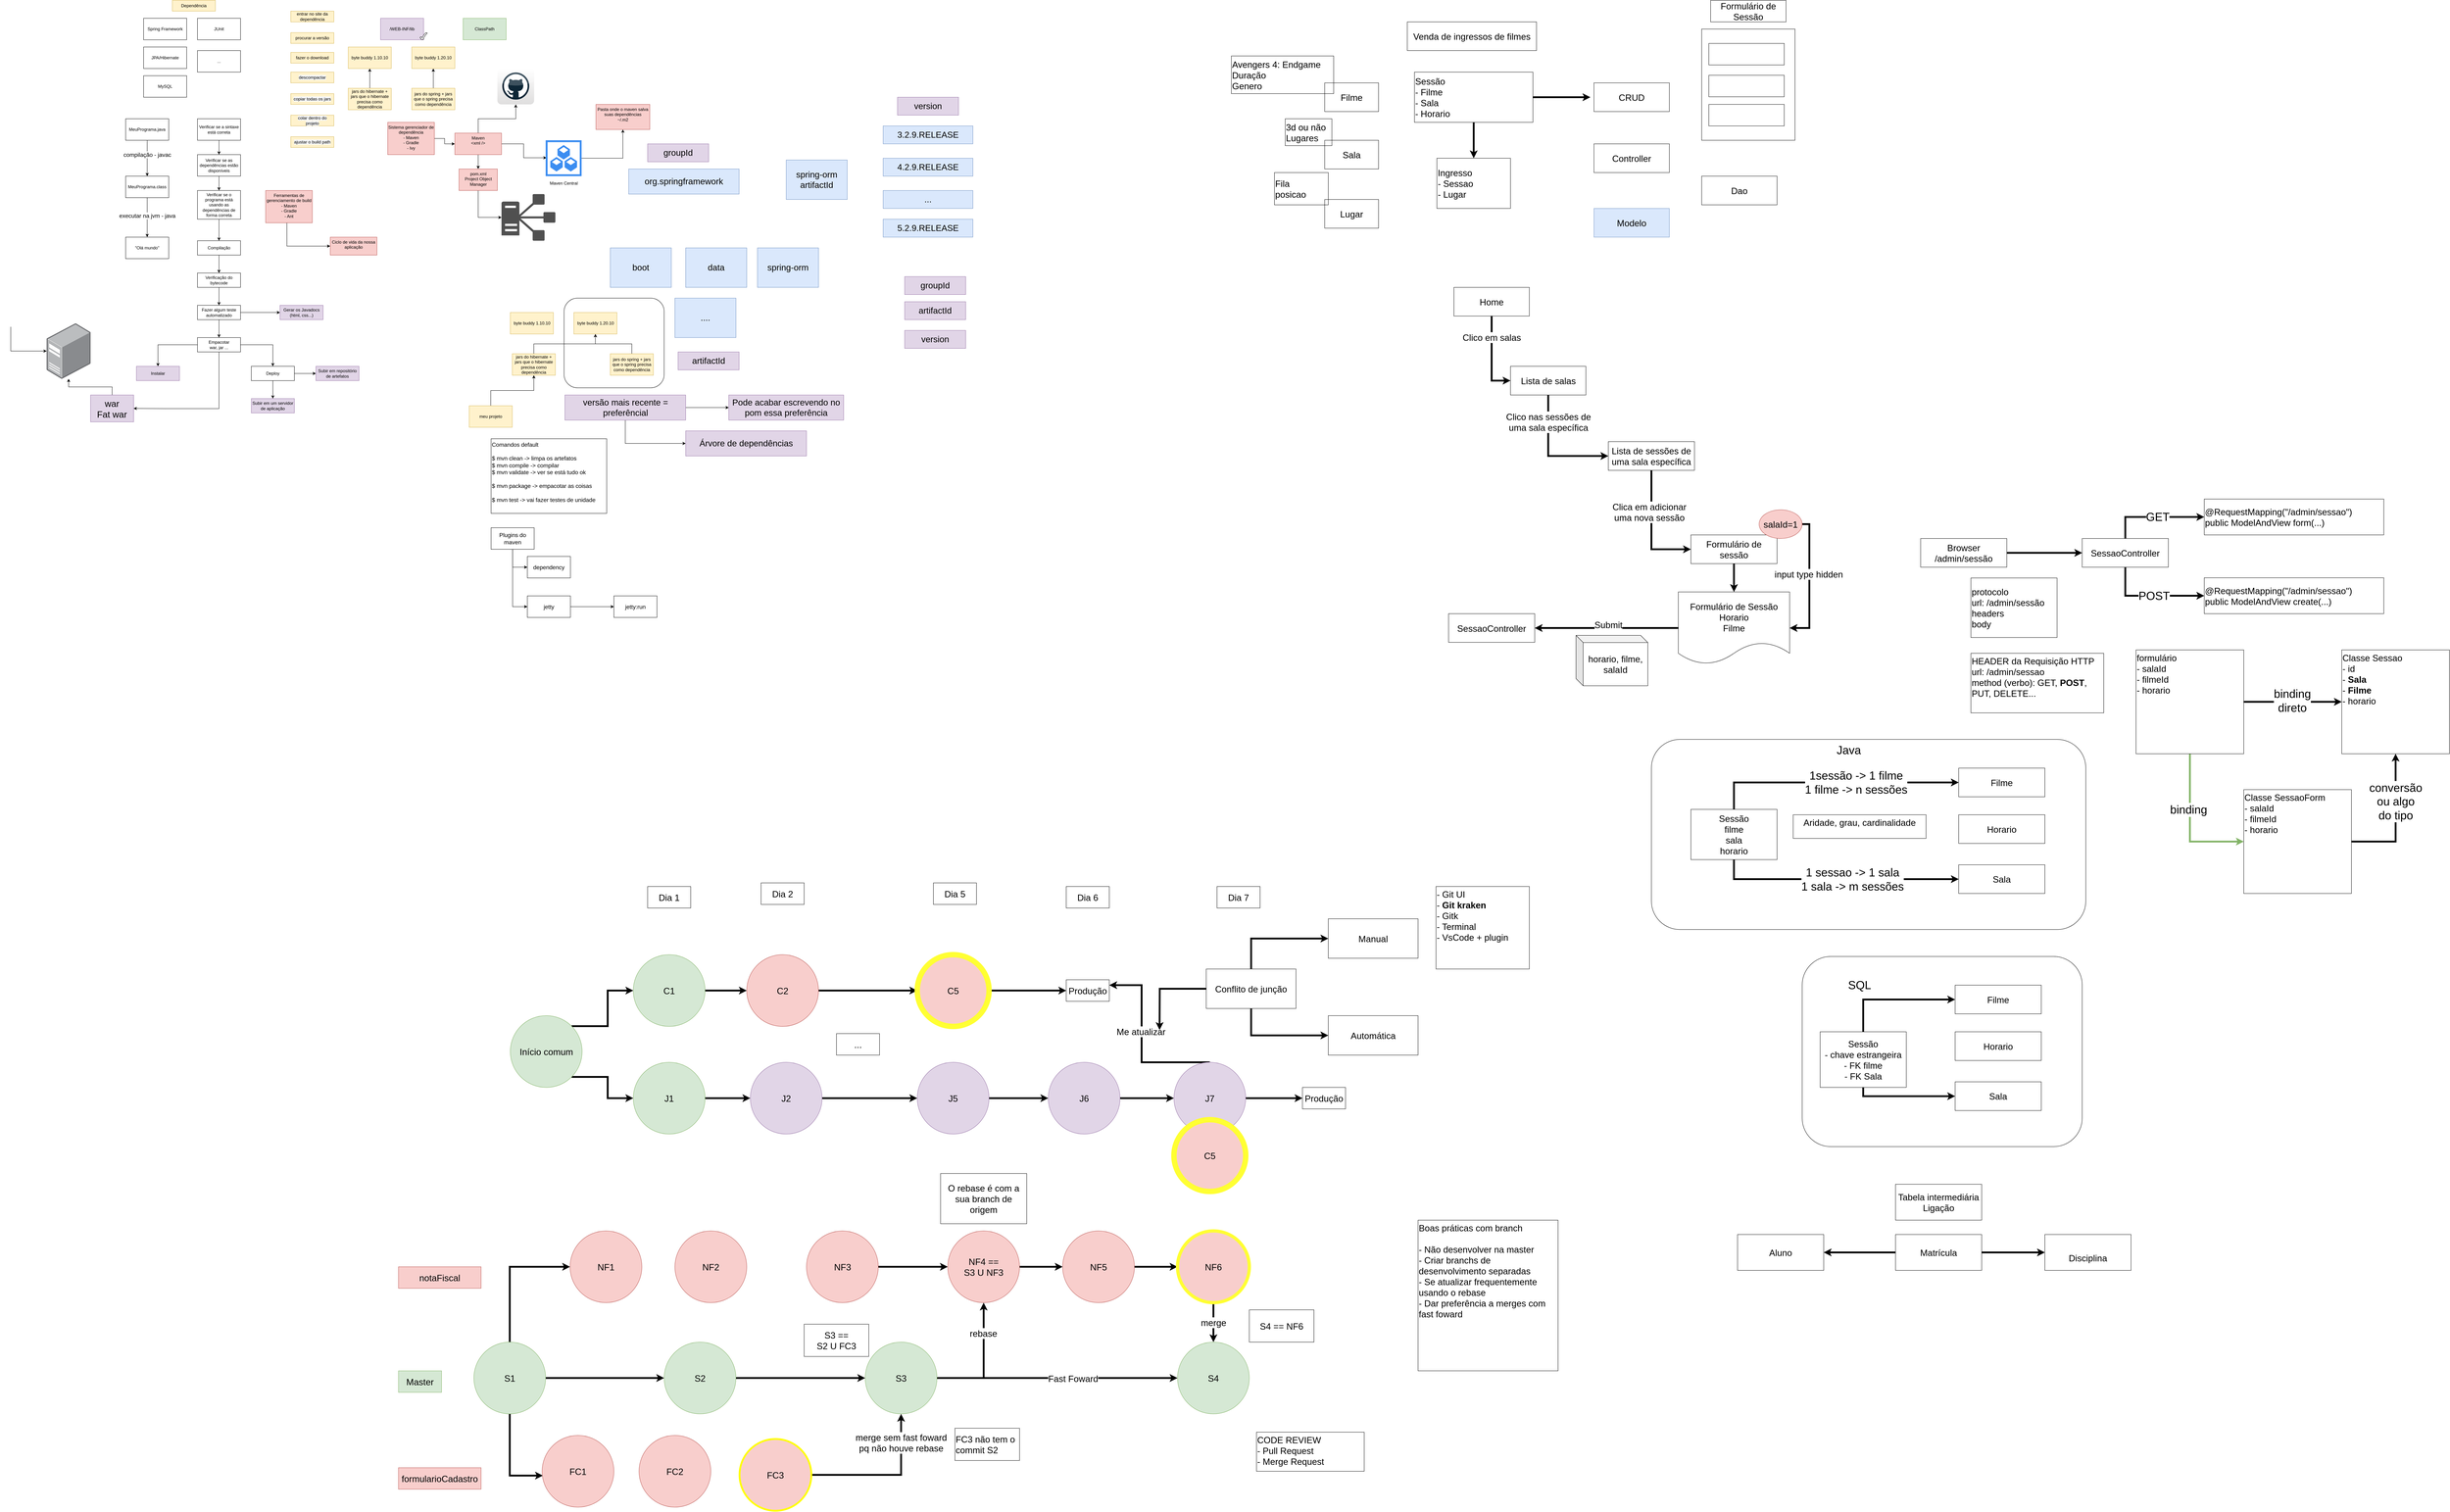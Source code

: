 <mxfile version="13.6.0" type="github">
  <diagram id="dVoCBdO5zc-kdHy0kOgf" name="Página-1">
    <mxGraphModel dx="2283" dy="861" grid="1" gridSize="10" guides="1" tooltips="1" connect="1" arrows="1" fold="1" page="1" pageScale="1" pageWidth="827" pageHeight="1169" math="0" shadow="0">
      <root>
        <mxCell id="0" />
        <mxCell id="1" parent="0" />
        <mxCell id="jfRTJ_0rn66j7NU5pKJY-276" value="" style="rounded=1;whiteSpace=wrap;html=1;strokeColor=#000000;strokeWidth=1;fillColor=none;fontSize=32;align=left;" vertex="1" parent="1">
          <mxGeometry x="4280" y="2090" width="1210" height="530" as="geometry" />
        </mxCell>
        <mxCell id="jfRTJ_0rn66j7NU5pKJY-65" value="" style="rounded=1;whiteSpace=wrap;html=1;fontSize=24;fillColor=none;" vertex="1" parent="1">
          <mxGeometry x="1251.25" y="860" width="278.75" height="250" as="geometry" />
        </mxCell>
        <mxCell id="jfRTJ_0rn66j7NU5pKJY-1" value="Spring Framework" style="rounded=0;whiteSpace=wrap;html=1;" vertex="1" parent="1">
          <mxGeometry x="80" y="80" width="120" height="60" as="geometry" />
        </mxCell>
        <mxCell id="jfRTJ_0rn66j7NU5pKJY-2" value="JPA/Hibernate" style="rounded=0;whiteSpace=wrap;html=1;" vertex="1" parent="1">
          <mxGeometry x="80" y="160" width="120" height="60" as="geometry" />
        </mxCell>
        <mxCell id="jfRTJ_0rn66j7NU5pKJY-3" value="MySQL" style="rounded=0;whiteSpace=wrap;html=1;" vertex="1" parent="1">
          <mxGeometry x="80" y="240" width="120" height="60" as="geometry" />
        </mxCell>
        <mxCell id="jfRTJ_0rn66j7NU5pKJY-4" value="JUnit" style="rounded=0;whiteSpace=wrap;html=1;" vertex="1" parent="1">
          <mxGeometry x="230" y="80" width="120" height="60" as="geometry" />
        </mxCell>
        <mxCell id="jfRTJ_0rn66j7NU5pKJY-5" value="..." style="rounded=0;whiteSpace=wrap;html=1;" vertex="1" parent="1">
          <mxGeometry x="230" y="170" width="120" height="60" as="geometry" />
        </mxCell>
        <mxCell id="jfRTJ_0rn66j7NU5pKJY-6" value="Dependência" style="rounded=0;whiteSpace=wrap;html=1;fillColor=#fff2cc;strokeColor=#d6b656;" vertex="1" parent="1">
          <mxGeometry x="160" y="30" width="120" height="30" as="geometry" />
        </mxCell>
        <mxCell id="jfRTJ_0rn66j7NU5pKJY-7" value="entrar no site da dependência" style="rounded=0;whiteSpace=wrap;html=1;fillColor=#fff2cc;strokeColor=#d6b656;" vertex="1" parent="1">
          <mxGeometry x="490" y="60" width="120" height="30" as="geometry" />
        </mxCell>
        <mxCell id="jfRTJ_0rn66j7NU5pKJY-8" value="procurar a versão" style="rounded=0;whiteSpace=wrap;html=1;fillColor=#fff2cc;strokeColor=#d6b656;" vertex="1" parent="1">
          <mxGeometry x="490" y="120" width="120" height="30" as="geometry" />
        </mxCell>
        <mxCell id="jfRTJ_0rn66j7NU5pKJY-9" value="fazer o download" style="rounded=0;whiteSpace=wrap;html=1;fillColor=#fff2cc;strokeColor=#d6b656;" vertex="1" parent="1">
          <mxGeometry x="490" y="175" width="120" height="30" as="geometry" />
        </mxCell>
        <mxCell id="jfRTJ_0rn66j7NU5pKJY-10" value="&lt;meta charset=&quot;utf-8&quot;&gt;&lt;span style=&quot;color: rgb(0, 0, 0); font-family: helvetica; font-size: 12px; font-style: normal; font-weight: 400; letter-spacing: normal; text-align: center; text-indent: 0px; text-transform: none; word-spacing: 0px; background-color: rgb(248, 249, 250); display: inline; float: none;&quot;&gt;descompactar&lt;/span&gt;" style="rounded=0;whiteSpace=wrap;html=1;fillColor=#fff2cc;strokeColor=#d6b656;" vertex="1" parent="1">
          <mxGeometry x="490" y="230" width="120" height="30" as="geometry" />
        </mxCell>
        <mxCell id="jfRTJ_0rn66j7NU5pKJY-11" value="&lt;span style=&quot;color: rgb(0 , 0 , 0) ; font-family: &amp;#34;helvetica&amp;#34; ; font-size: 12px ; font-style: normal ; font-weight: 400 ; letter-spacing: normal ; text-align: center ; text-indent: 0px ; text-transform: none ; word-spacing: 0px ; background-color: rgb(248 , 249 , 250) ; display: inline ; float: none&quot;&gt;copiar todas os jars&lt;/span&gt;" style="rounded=0;whiteSpace=wrap;html=1;fillColor=#fff2cc;strokeColor=#d6b656;" vertex="1" parent="1">
          <mxGeometry x="490" y="290" width="120" height="30" as="geometry" />
        </mxCell>
        <mxCell id="jfRTJ_0rn66j7NU5pKJY-12" value="&lt;span style=&quot;color: rgb(0 , 0 , 0) ; font-family: &amp;#34;helvetica&amp;#34; ; font-size: 12px ; font-style: normal ; font-weight: 400 ; letter-spacing: normal ; text-align: center ; text-indent: 0px ; text-transform: none ; word-spacing: 0px ; background-color: rgb(248 , 249 , 250) ; display: inline ; float: none&quot;&gt;colar dentro do projeto&lt;/span&gt;" style="rounded=0;whiteSpace=wrap;html=1;fillColor=#fff2cc;strokeColor=#d6b656;" vertex="1" parent="1">
          <mxGeometry x="490" y="350" width="120" height="30" as="geometry" />
        </mxCell>
        <mxCell id="jfRTJ_0rn66j7NU5pKJY-13" value="&lt;span style=&quot;color: rgb(0 , 0 , 0) ; font-family: &amp;#34;helvetica&amp;#34; ; font-size: 12px ; font-style: normal ; font-weight: 400 ; letter-spacing: normal ; text-align: center ; text-indent: 0px ; text-transform: none ; word-spacing: 0px ; background-color: rgb(248 , 249 , 250) ; display: inline ; float: none&quot;&gt;ajustar o build path&lt;/span&gt;" style="rounded=0;whiteSpace=wrap;html=1;fillColor=#fff2cc;strokeColor=#d6b656;" vertex="1" parent="1">
          <mxGeometry x="490" y="410" width="120" height="30" as="geometry" />
        </mxCell>
        <mxCell id="jfRTJ_0rn66j7NU5pKJY-16" style="edgeStyle=orthogonalEdgeStyle;rounded=0;orthogonalLoop=1;jettySize=auto;html=1;entryX=0.5;entryY=1;entryDx=0;entryDy=0;" edge="1" parent="1" source="jfRTJ_0rn66j7NU5pKJY-14" target="jfRTJ_0rn66j7NU5pKJY-15">
          <mxGeometry relative="1" as="geometry" />
        </mxCell>
        <mxCell id="jfRTJ_0rn66j7NU5pKJY-14" value="&lt;font face=&quot;helvetica&quot;&gt;jars do hibernate + jars que o hibernate precisa como dependência&lt;/font&gt;" style="rounded=0;whiteSpace=wrap;html=1;fillColor=#fff2cc;strokeColor=#d6b656;" vertex="1" parent="1">
          <mxGeometry x="650" y="275" width="120" height="60" as="geometry" />
        </mxCell>
        <mxCell id="jfRTJ_0rn66j7NU5pKJY-15" value="&lt;font face=&quot;helvetica&quot;&gt;byte buddy 1.10.10&lt;/font&gt;" style="rounded=0;whiteSpace=wrap;html=1;fillColor=#fff2cc;strokeColor=#d6b656;" vertex="1" parent="1">
          <mxGeometry x="650" y="160" width="120" height="60" as="geometry" />
        </mxCell>
        <mxCell id="jfRTJ_0rn66j7NU5pKJY-19" style="edgeStyle=orthogonalEdgeStyle;rounded=0;orthogonalLoop=1;jettySize=auto;html=1;entryX=0.5;entryY=1;entryDx=0;entryDy=0;" edge="1" parent="1" source="jfRTJ_0rn66j7NU5pKJY-17" target="jfRTJ_0rn66j7NU5pKJY-18">
          <mxGeometry relative="1" as="geometry" />
        </mxCell>
        <mxCell id="jfRTJ_0rn66j7NU5pKJY-17" value="&lt;font face=&quot;helvetica&quot;&gt;jars do spring + jars que o spring precisa como dependência&lt;/font&gt;" style="rounded=0;whiteSpace=wrap;html=1;fillColor=#fff2cc;strokeColor=#d6b656;" vertex="1" parent="1">
          <mxGeometry x="827" y="275" width="120" height="60" as="geometry" />
        </mxCell>
        <mxCell id="jfRTJ_0rn66j7NU5pKJY-18" value="&lt;font face=&quot;helvetica&quot;&gt;byte buddy 1.20.10&lt;/font&gt;" style="rounded=0;whiteSpace=wrap;html=1;fillColor=#fff2cc;strokeColor=#d6b656;" vertex="1" parent="1">
          <mxGeometry x="827" y="160" width="120" height="60" as="geometry" />
        </mxCell>
        <mxCell id="jfRTJ_0rn66j7NU5pKJY-20" value="&lt;font face=&quot;helvetica&quot;&gt;/WEB-INF/lib&lt;/font&gt;" style="rounded=0;whiteSpace=wrap;html=1;fillColor=#e1d5e7;strokeColor=#9673a6;" vertex="1" parent="1">
          <mxGeometry x="740" y="80" width="120" height="60" as="geometry" />
        </mxCell>
        <mxCell id="jfRTJ_0rn66j7NU5pKJY-21" value="&lt;font face=&quot;helvetica&quot;&gt;ClassPath&lt;/font&gt;" style="rounded=0;whiteSpace=wrap;html=1;fillColor=#d5e8d4;strokeColor=#82b366;" vertex="1" parent="1">
          <mxGeometry x="970" y="80" width="120" height="60" as="geometry" />
        </mxCell>
        <mxCell id="jfRTJ_0rn66j7NU5pKJY-22" value="" style="verticalLabelPosition=bottom;verticalAlign=top;html=1;shape=mxgraph.basic.tick" vertex="1" parent="1">
          <mxGeometry x="850" y="120" width="20" height="20" as="geometry" />
        </mxCell>
        <mxCell id="jfRTJ_0rn66j7NU5pKJY-24" value="" style="shape=image;html=1;verticalAlign=top;verticalLabelPosition=bottom;labelBackgroundColor=#ffffff;imageAspect=0;aspect=fixed;image=https://cdn3.iconfinder.com/data/icons/virtual-notebook/16/button_close-128.png" vertex="1" parent="1">
          <mxGeometry x="1070" y="120" width="30" height="30" as="geometry" />
        </mxCell>
        <mxCell id="jfRTJ_0rn66j7NU5pKJY-27" style="edgeStyle=orthogonalEdgeStyle;rounded=0;orthogonalLoop=1;jettySize=auto;html=1;entryX=0;entryY=0.5;entryDx=0;entryDy=0;" edge="1" parent="1" source="jfRTJ_0rn66j7NU5pKJY-25" target="jfRTJ_0rn66j7NU5pKJY-26">
          <mxGeometry relative="1" as="geometry" />
        </mxCell>
        <mxCell id="jfRTJ_0rn66j7NU5pKJY-25" value="Sistema gerenciador de dependência&lt;br&gt;- Maven&lt;br&gt;- Gradle&lt;br&gt;- Ivy" style="rounded=0;whiteSpace=wrap;html=1;fillColor=#f8cecc;strokeColor=#b85450;verticalAlign=top;" vertex="1" parent="1">
          <mxGeometry x="760" y="370" width="130" height="90" as="geometry" />
        </mxCell>
        <mxCell id="jfRTJ_0rn66j7NU5pKJY-29" style="edgeStyle=orthogonalEdgeStyle;rounded=0;orthogonalLoop=1;jettySize=auto;html=1;entryX=0.5;entryY=0;entryDx=0;entryDy=0;" edge="1" parent="1" source="jfRTJ_0rn66j7NU5pKJY-26" target="jfRTJ_0rn66j7NU5pKJY-28">
          <mxGeometry relative="1" as="geometry" />
        </mxCell>
        <mxCell id="jfRTJ_0rn66j7NU5pKJY-32" style="edgeStyle=orthogonalEdgeStyle;rounded=0;orthogonalLoop=1;jettySize=auto;html=1;entryX=0.024;entryY=0.487;entryDx=0;entryDy=0;entryPerimeter=0;" edge="1" parent="1" source="jfRTJ_0rn66j7NU5pKJY-26" target="jfRTJ_0rn66j7NU5pKJY-30">
          <mxGeometry relative="1" as="geometry" />
        </mxCell>
        <mxCell id="jfRTJ_0rn66j7NU5pKJY-36" style="edgeStyle=orthogonalEdgeStyle;rounded=0;orthogonalLoop=1;jettySize=auto;html=1;exitX=0.5;exitY=0;exitDx=0;exitDy=0;" edge="1" parent="1" source="jfRTJ_0rn66j7NU5pKJY-26" target="jfRTJ_0rn66j7NU5pKJY-35">
          <mxGeometry relative="1" as="geometry">
            <mxPoint x="1012" y="390" as="sourcePoint" />
          </mxGeometry>
        </mxCell>
        <mxCell id="jfRTJ_0rn66j7NU5pKJY-26" value="Maven&lt;br&gt;&amp;lt;xml /&amp;gt;" style="rounded=0;whiteSpace=wrap;html=1;fillColor=#f8cecc;strokeColor=#b85450;verticalAlign=top;" vertex="1" parent="1">
          <mxGeometry x="947" y="400" width="130" height="60" as="geometry" />
        </mxCell>
        <mxCell id="jfRTJ_0rn66j7NU5pKJY-38" style="edgeStyle=orthogonalEdgeStyle;rounded=0;orthogonalLoop=1;jettySize=auto;html=1;entryX=0;entryY=0.5;entryDx=0;entryDy=0;entryPerimeter=0;exitX=0.5;exitY=1;exitDx=0;exitDy=0;" edge="1" parent="1" source="jfRTJ_0rn66j7NU5pKJY-28" target="jfRTJ_0rn66j7NU5pKJY-37">
          <mxGeometry relative="1" as="geometry">
            <mxPoint x="1050.0" y="620" as="targetPoint" />
          </mxGeometry>
        </mxCell>
        <mxCell id="jfRTJ_0rn66j7NU5pKJY-28" value="pom.xml&lt;br&gt;Project Object Manager" style="rounded=0;whiteSpace=wrap;html=1;fillColor=#f8cecc;strokeColor=#b85450;verticalAlign=top;" vertex="1" parent="1">
          <mxGeometry x="958.5" y="500" width="107" height="60" as="geometry" />
        </mxCell>
        <mxCell id="jfRTJ_0rn66j7NU5pKJY-34" style="edgeStyle=orthogonalEdgeStyle;rounded=0;orthogonalLoop=1;jettySize=auto;html=1;entryX=0.5;entryY=1;entryDx=0;entryDy=0;" edge="1" parent="1" source="jfRTJ_0rn66j7NU5pKJY-30" target="jfRTJ_0rn66j7NU5pKJY-33">
          <mxGeometry relative="1" as="geometry" />
        </mxCell>
        <mxCell id="jfRTJ_0rn66j7NU5pKJY-30" value="" style="html=1;aspect=fixed;strokeColor=none;shadow=0;align=center;verticalAlign=top;fillColor=#3B8DF1;shape=mxgraph.gcp2.repository_3" vertex="1" parent="1">
          <mxGeometry x="1200" y="420" width="100" height="100" as="geometry" />
        </mxCell>
        <mxCell id="jfRTJ_0rn66j7NU5pKJY-31" value="Maven Central" style="text;html=1;align=center;verticalAlign=middle;resizable=0;points=[];autosize=1;" vertex="1" parent="1">
          <mxGeometry x="1205" y="530" width="90" height="20" as="geometry" />
        </mxCell>
        <mxCell id="jfRTJ_0rn66j7NU5pKJY-33" value="Pasta onde o maven salva suas dependências&lt;br&gt;~/.m2" style="rounded=0;whiteSpace=wrap;html=1;fillColor=#f8cecc;strokeColor=#b85450;verticalAlign=top;" vertex="1" parent="1">
          <mxGeometry x="1340" y="320" width="150" height="70" as="geometry" />
        </mxCell>
        <mxCell id="jfRTJ_0rn66j7NU5pKJY-35" value="" style="dashed=0;outlineConnect=0;html=1;align=center;labelPosition=center;verticalLabelPosition=bottom;verticalAlign=top;shape=mxgraph.webicons.github;gradientColor=#DFDEDE" vertex="1" parent="1">
          <mxGeometry x="1065.5" y="217.6" width="102.4" height="102.4" as="geometry" />
        </mxCell>
        <mxCell id="jfRTJ_0rn66j7NU5pKJY-37" value="" style="pointerEvents=1;shadow=0;dashed=0;html=1;strokeColor=none;labelPosition=center;verticalLabelPosition=bottom;verticalAlign=top;align=center;fillColor=#505050;shape=mxgraph.mscae.oms.dependency_monitor" vertex="1" parent="1">
          <mxGeometry x="1077" y="570" width="150" height="130" as="geometry" />
        </mxCell>
        <mxCell id="jfRTJ_0rn66j7NU5pKJY-39" value="" style="shape=image;verticalLabelPosition=bottom;labelBackgroundColor=#ffffff;verticalAlign=top;aspect=fixed;imageAspect=0;image=https://static.vecteezy.com/system/resources/thumbnails/000/554/747/small/umbrella_010.jpg;" vertex="1" parent="1">
          <mxGeometry x="1520" y="580" width="140" height="140" as="geometry" />
        </mxCell>
        <mxCell id="jfRTJ_0rn66j7NU5pKJY-40" value="org.springframework" style="text;html=1;strokeColor=#6c8ebf;align=center;verticalAlign=middle;whiteSpace=wrap;rounded=0;fontSize=24;fillColor=#dae8fc;" vertex="1" parent="1">
          <mxGeometry x="1431.25" y="500" width="307.5" height="70" as="geometry" />
        </mxCell>
        <mxCell id="jfRTJ_0rn66j7NU5pKJY-41" value="boot" style="text;html=1;strokeColor=#6c8ebf;align=center;verticalAlign=middle;whiteSpace=wrap;rounded=0;fontSize=24;fillColor=#dae8fc;" vertex="1" parent="1">
          <mxGeometry x="1380" y="720" width="170" height="110" as="geometry" />
        </mxCell>
        <mxCell id="jfRTJ_0rn66j7NU5pKJY-42" value="data" style="text;html=1;strokeColor=#6c8ebf;align=center;verticalAlign=middle;whiteSpace=wrap;rounded=0;fontSize=24;fillColor=#dae8fc;" vertex="1" parent="1">
          <mxGeometry x="1590" y="720" width="170" height="110" as="geometry" />
        </mxCell>
        <mxCell id="jfRTJ_0rn66j7NU5pKJY-43" value="spring-orm" style="text;html=1;strokeColor=#6c8ebf;align=center;verticalAlign=middle;whiteSpace=wrap;rounded=0;fontSize=24;fillColor=#dae8fc;" vertex="1" parent="1">
          <mxGeometry x="1790" y="720" width="170" height="110" as="geometry" />
        </mxCell>
        <mxCell id="jfRTJ_0rn66j7NU5pKJY-44" value="...." style="text;html=1;strokeColor=#6c8ebf;align=center;verticalAlign=middle;whiteSpace=wrap;rounded=0;fontSize=24;fillColor=#dae8fc;" vertex="1" parent="1">
          <mxGeometry x="1560" y="860" width="170" height="110" as="geometry" />
        </mxCell>
        <mxCell id="jfRTJ_0rn66j7NU5pKJY-47" value="spring-orm&lt;br&gt;artifactId" style="text;html=1;strokeColor=#6c8ebf;align=center;verticalAlign=middle;whiteSpace=wrap;rounded=0;fontSize=24;fillColor=#dae8fc;" vertex="1" parent="1">
          <mxGeometry x="1870" y="475" width="170" height="110" as="geometry" />
        </mxCell>
        <mxCell id="jfRTJ_0rn66j7NU5pKJY-48" value="3.2.9.RELEASE" style="text;html=1;strokeColor=#6c8ebf;align=center;verticalAlign=middle;whiteSpace=wrap;rounded=0;fontSize=24;fillColor=#dae8fc;" vertex="1" parent="1">
          <mxGeometry x="2140" y="380" width="250" height="50" as="geometry" />
        </mxCell>
        <mxCell id="jfRTJ_0rn66j7NU5pKJY-49" value="4.2.9.RELEASE" style="text;html=1;strokeColor=#6c8ebf;align=center;verticalAlign=middle;whiteSpace=wrap;rounded=0;fontSize=24;fillColor=#dae8fc;" vertex="1" parent="1">
          <mxGeometry x="2140" y="470" width="250" height="50" as="geometry" />
        </mxCell>
        <mxCell id="jfRTJ_0rn66j7NU5pKJY-50" value="..." style="text;html=1;strokeColor=#6c8ebf;align=center;verticalAlign=middle;whiteSpace=wrap;rounded=0;fontSize=24;fillColor=#dae8fc;" vertex="1" parent="1">
          <mxGeometry x="2140" y="560" width="250" height="50" as="geometry" />
        </mxCell>
        <mxCell id="jfRTJ_0rn66j7NU5pKJY-51" value="5.2.9.RELEASE" style="text;html=1;strokeColor=#6c8ebf;align=center;verticalAlign=middle;whiteSpace=wrap;rounded=0;fontSize=24;fillColor=#dae8fc;" vertex="1" parent="1">
          <mxGeometry x="2140" y="640" width="250" height="50" as="geometry" />
        </mxCell>
        <mxCell id="jfRTJ_0rn66j7NU5pKJY-52" value="version" style="text;html=1;strokeColor=#9673a6;align=center;verticalAlign=middle;whiteSpace=wrap;rounded=0;fontSize=24;fillColor=#e1d5e7;" vertex="1" parent="1">
          <mxGeometry x="2180" y="300" width="170" height="50" as="geometry" />
        </mxCell>
        <mxCell id="jfRTJ_0rn66j7NU5pKJY-53" value="groupId" style="text;html=1;strokeColor=#9673a6;align=center;verticalAlign=middle;whiteSpace=wrap;rounded=0;fontSize=24;fillColor=#e1d5e7;" vertex="1" parent="1">
          <mxGeometry x="1484" y="430" width="170" height="50" as="geometry" />
        </mxCell>
        <mxCell id="jfRTJ_0rn66j7NU5pKJY-54" value="artifactId" style="text;html=1;strokeColor=#9673a6;align=center;verticalAlign=middle;whiteSpace=wrap;rounded=0;fontSize=24;fillColor=#e1d5e7;" vertex="1" parent="1">
          <mxGeometry x="1568.75" y="1010" width="170" height="50" as="geometry" />
        </mxCell>
        <mxCell id="jfRTJ_0rn66j7NU5pKJY-55" value="version" style="text;html=1;strokeColor=#9673a6;align=center;verticalAlign=middle;whiteSpace=wrap;rounded=0;fontSize=24;fillColor=#e1d5e7;" vertex="1" parent="1">
          <mxGeometry x="2200" y="950" width="170" height="50" as="geometry" />
        </mxCell>
        <mxCell id="jfRTJ_0rn66j7NU5pKJY-56" value="groupId" style="text;html=1;strokeColor=#9673a6;align=center;verticalAlign=middle;whiteSpace=wrap;rounded=0;fontSize=24;fillColor=#e1d5e7;" vertex="1" parent="1">
          <mxGeometry x="2200" y="800" width="170" height="50" as="geometry" />
        </mxCell>
        <mxCell id="jfRTJ_0rn66j7NU5pKJY-57" value="artifactId" style="text;html=1;strokeColor=#9673a6;align=center;verticalAlign=middle;whiteSpace=wrap;rounded=0;fontSize=24;fillColor=#e1d5e7;" vertex="1" parent="1">
          <mxGeometry x="2200" y="870" width="170" height="50" as="geometry" />
        </mxCell>
        <mxCell id="jfRTJ_0rn66j7NU5pKJY-59" style="edgeStyle=orthogonalEdgeStyle;rounded=0;orthogonalLoop=1;jettySize=auto;html=1;exitX=0.5;exitY=0;exitDx=0;exitDy=0;" edge="1" parent="1" target="jfRTJ_0rn66j7NU5pKJY-63" source="jfRTJ_0rn66j7NU5pKJY-64">
          <mxGeometry relative="1" as="geometry">
            <mxPoint x="1161.5" y="1015" as="sourcePoint" />
          </mxGeometry>
        </mxCell>
        <mxCell id="jfRTJ_0rn66j7NU5pKJY-60" value="&lt;font face=&quot;helvetica&quot;&gt;byte buddy 1.10.10&lt;/font&gt;" style="rounded=0;whiteSpace=wrap;html=1;fillColor=#fff2cc;strokeColor=#d6b656;" vertex="1" parent="1">
          <mxGeometry x="1101.5" y="900" width="120" height="60" as="geometry" />
        </mxCell>
        <mxCell id="jfRTJ_0rn66j7NU5pKJY-61" style="edgeStyle=orthogonalEdgeStyle;rounded=0;orthogonalLoop=1;jettySize=auto;html=1;entryX=0.5;entryY=1;entryDx=0;entryDy=0;" edge="1" parent="1" source="jfRTJ_0rn66j7NU5pKJY-62" target="jfRTJ_0rn66j7NU5pKJY-63">
          <mxGeometry relative="1" as="geometry" />
        </mxCell>
        <mxCell id="jfRTJ_0rn66j7NU5pKJY-62" value="&lt;font face=&quot;helvetica&quot;&gt;jars do spring + jars que o spring precisa como dependência&lt;/font&gt;" style="rounded=0;whiteSpace=wrap;html=1;fillColor=#fff2cc;strokeColor=#d6b656;" vertex="1" parent="1">
          <mxGeometry x="1380" y="1015" width="120" height="60" as="geometry" />
        </mxCell>
        <mxCell id="jfRTJ_0rn66j7NU5pKJY-63" value="&lt;font face=&quot;helvetica&quot;&gt;byte buddy 1.20.10&lt;/font&gt;" style="rounded=0;whiteSpace=wrap;html=1;fillColor=#fff2cc;strokeColor=#d6b656;" vertex="1" parent="1">
          <mxGeometry x="1278.5" y="900" width="120" height="60" as="geometry" />
        </mxCell>
        <mxCell id="jfRTJ_0rn66j7NU5pKJY-64" value="&lt;font face=&quot;helvetica&quot;&gt;jars do hibernate + jars que o hibernate precisa como dependência&lt;/font&gt;" style="rounded=0;whiteSpace=wrap;html=1;fillColor=#fff2cc;strokeColor=#d6b656;" vertex="1" parent="1">
          <mxGeometry x="1107" y="1015" width="120" height="60" as="geometry" />
        </mxCell>
        <mxCell id="jfRTJ_0rn66j7NU5pKJY-72" style="edgeStyle=orthogonalEdgeStyle;rounded=0;orthogonalLoop=1;jettySize=auto;html=1;entryX=0;entryY=0.5;entryDx=0;entryDy=0;fontSize=24;" edge="1" parent="1" source="jfRTJ_0rn66j7NU5pKJY-66" target="jfRTJ_0rn66j7NU5pKJY-71">
          <mxGeometry relative="1" as="geometry" />
        </mxCell>
        <mxCell id="jfRTJ_0rn66j7NU5pKJY-74" style="edgeStyle=orthogonalEdgeStyle;rounded=0;orthogonalLoop=1;jettySize=auto;html=1;entryX=0;entryY=0.5;entryDx=0;entryDy=0;fontSize=24;" edge="1" parent="1" source="jfRTJ_0rn66j7NU5pKJY-66" target="jfRTJ_0rn66j7NU5pKJY-73">
          <mxGeometry relative="1" as="geometry" />
        </mxCell>
        <mxCell id="jfRTJ_0rn66j7NU5pKJY-66" value="versão mais recente = preferêncial" style="text;html=1;strokeColor=#9673a6;align=center;verticalAlign=middle;whiteSpace=wrap;rounded=0;fontSize=24;fillColor=#e1d5e7;" vertex="1" parent="1">
          <mxGeometry x="1253.5" y="1130" width="336.5" height="70" as="geometry" />
        </mxCell>
        <mxCell id="jfRTJ_0rn66j7NU5pKJY-70" style="edgeStyle=orthogonalEdgeStyle;rounded=0;orthogonalLoop=1;jettySize=auto;html=1;entryX=0.5;entryY=1;entryDx=0;entryDy=0;fontSize=24;" edge="1" parent="1" source="jfRTJ_0rn66j7NU5pKJY-69" target="jfRTJ_0rn66j7NU5pKJY-64">
          <mxGeometry relative="1" as="geometry" />
        </mxCell>
        <mxCell id="jfRTJ_0rn66j7NU5pKJY-69" value="&lt;font face=&quot;helvetica&quot;&gt;meu projeto&lt;/font&gt;" style="rounded=0;whiteSpace=wrap;html=1;fillColor=#fff2cc;strokeColor=#d6b656;" vertex="1" parent="1">
          <mxGeometry x="987" y="1160" width="120" height="60" as="geometry" />
        </mxCell>
        <mxCell id="jfRTJ_0rn66j7NU5pKJY-71" value="Árvore de dependências" style="text;html=1;strokeColor=#9673a6;align=center;verticalAlign=middle;whiteSpace=wrap;rounded=0;fontSize=24;fillColor=#e1d5e7;" vertex="1" parent="1">
          <mxGeometry x="1590" y="1230" width="336.5" height="70" as="geometry" />
        </mxCell>
        <mxCell id="jfRTJ_0rn66j7NU5pKJY-73" value="Pode acabar escrevendo no pom essa preferência" style="text;html=1;strokeColor=#9673a6;align=center;verticalAlign=middle;whiteSpace=wrap;rounded=0;fontSize=24;fillColor=#e1d5e7;" vertex="1" parent="1">
          <mxGeometry x="1710" y="1130" width="320" height="70" as="geometry" />
        </mxCell>
        <mxCell id="jfRTJ_0rn66j7NU5pKJY-77" style="edgeStyle=orthogonalEdgeStyle;rounded=0;orthogonalLoop=1;jettySize=auto;html=1;fontSize=24;" edge="1" parent="1" source="jfRTJ_0rn66j7NU5pKJY-75" target="jfRTJ_0rn66j7NU5pKJY-76">
          <mxGeometry relative="1" as="geometry" />
        </mxCell>
        <mxCell id="jfRTJ_0rn66j7NU5pKJY-78" value="compilação - javac" style="edgeLabel;html=1;align=center;verticalAlign=middle;resizable=0;points=[];fontSize=16;" vertex="1" connectable="0" parent="jfRTJ_0rn66j7NU5pKJY-77">
          <mxGeometry x="-0.382" y="1" relative="1" as="geometry">
            <mxPoint x="-1" y="9.17" as="offset" />
          </mxGeometry>
        </mxCell>
        <mxCell id="jfRTJ_0rn66j7NU5pKJY-75" value="MeuPrograma.java" style="rounded=0;whiteSpace=wrap;html=1;" vertex="1" parent="1">
          <mxGeometry x="30" y="360" width="120" height="60" as="geometry" />
        </mxCell>
        <mxCell id="jfRTJ_0rn66j7NU5pKJY-80" style="edgeStyle=orthogonalEdgeStyle;rounded=0;orthogonalLoop=1;jettySize=auto;html=1;entryX=0.5;entryY=0;entryDx=0;entryDy=0;fontSize=16;" edge="1" parent="1" source="jfRTJ_0rn66j7NU5pKJY-76" target="jfRTJ_0rn66j7NU5pKJY-79">
          <mxGeometry relative="1" as="geometry" />
        </mxCell>
        <mxCell id="jfRTJ_0rn66j7NU5pKJY-81" value="executar na jvm - java" style="edgeLabel;html=1;align=center;verticalAlign=middle;resizable=0;points=[];fontSize=16;" vertex="1" connectable="0" parent="jfRTJ_0rn66j7NU5pKJY-80">
          <mxGeometry x="-0.358" relative="1" as="geometry">
            <mxPoint y="14.57" as="offset" />
          </mxGeometry>
        </mxCell>
        <mxCell id="jfRTJ_0rn66j7NU5pKJY-76" value="MeuPrograma.class" style="rounded=0;whiteSpace=wrap;html=1;" vertex="1" parent="1">
          <mxGeometry x="30" y="520" width="120" height="60" as="geometry" />
        </mxCell>
        <mxCell id="jfRTJ_0rn66j7NU5pKJY-79" value="&quot;Olá mundo&quot;" style="rounded=0;whiteSpace=wrap;html=1;" vertex="1" parent="1">
          <mxGeometry x="30" y="690" width="120" height="60" as="geometry" />
        </mxCell>
        <mxCell id="jfRTJ_0rn66j7NU5pKJY-84" style="edgeStyle=orthogonalEdgeStyle;rounded=0;orthogonalLoop=1;jettySize=auto;html=1;entryX=0.5;entryY=0;entryDx=0;entryDy=0;fontSize=16;" edge="1" parent="1" source="jfRTJ_0rn66j7NU5pKJY-82" target="jfRTJ_0rn66j7NU5pKJY-83">
          <mxGeometry relative="1" as="geometry" />
        </mxCell>
        <mxCell id="jfRTJ_0rn66j7NU5pKJY-82" value="Verificar se a sintaxe está correta" style="rounded=0;whiteSpace=wrap;html=1;" vertex="1" parent="1">
          <mxGeometry x="230" y="360" width="120" height="60" as="geometry" />
        </mxCell>
        <mxCell id="jfRTJ_0rn66j7NU5pKJY-86" style="edgeStyle=orthogonalEdgeStyle;rounded=0;orthogonalLoop=1;jettySize=auto;html=1;fontSize=16;" edge="1" parent="1" source="jfRTJ_0rn66j7NU5pKJY-83" target="jfRTJ_0rn66j7NU5pKJY-85">
          <mxGeometry relative="1" as="geometry" />
        </mxCell>
        <mxCell id="jfRTJ_0rn66j7NU5pKJY-83" value="Verificar se as dependências estão disponíveis" style="rounded=0;whiteSpace=wrap;html=1;" vertex="1" parent="1">
          <mxGeometry x="230" y="460" width="120" height="60" as="geometry" />
        </mxCell>
        <mxCell id="jfRTJ_0rn66j7NU5pKJY-88" style="edgeStyle=orthogonalEdgeStyle;rounded=0;orthogonalLoop=1;jettySize=auto;html=1;entryX=0.5;entryY=0;entryDx=0;entryDy=0;fontSize=16;" edge="1" parent="1" source="jfRTJ_0rn66j7NU5pKJY-85" target="jfRTJ_0rn66j7NU5pKJY-87">
          <mxGeometry relative="1" as="geometry" />
        </mxCell>
        <mxCell id="jfRTJ_0rn66j7NU5pKJY-85" value="Verificar se o programa está usando as dependências de forma correta" style="rounded=0;whiteSpace=wrap;html=1;" vertex="1" parent="1">
          <mxGeometry x="230" y="560" width="120" height="80" as="geometry" />
        </mxCell>
        <mxCell id="jfRTJ_0rn66j7NU5pKJY-90" style="edgeStyle=orthogonalEdgeStyle;rounded=0;orthogonalLoop=1;jettySize=auto;html=1;fontSize=16;" edge="1" parent="1" source="jfRTJ_0rn66j7NU5pKJY-87" target="jfRTJ_0rn66j7NU5pKJY-89">
          <mxGeometry relative="1" as="geometry" />
        </mxCell>
        <mxCell id="jfRTJ_0rn66j7NU5pKJY-87" value="Compilação" style="rounded=0;whiteSpace=wrap;html=1;" vertex="1" parent="1">
          <mxGeometry x="230" y="700" width="120" height="40" as="geometry" />
        </mxCell>
        <mxCell id="jfRTJ_0rn66j7NU5pKJY-92" style="edgeStyle=orthogonalEdgeStyle;rounded=0;orthogonalLoop=1;jettySize=auto;html=1;fontSize=16;" edge="1" parent="1" source="jfRTJ_0rn66j7NU5pKJY-89" target="jfRTJ_0rn66j7NU5pKJY-91">
          <mxGeometry relative="1" as="geometry" />
        </mxCell>
        <mxCell id="jfRTJ_0rn66j7NU5pKJY-89" value="Verificação do bytecode" style="rounded=0;whiteSpace=wrap;html=1;" vertex="1" parent="1">
          <mxGeometry x="230" y="790" width="120" height="40" as="geometry" />
        </mxCell>
        <mxCell id="jfRTJ_0rn66j7NU5pKJY-94" style="edgeStyle=orthogonalEdgeStyle;rounded=0;orthogonalLoop=1;jettySize=auto;html=1;fontSize=16;" edge="1" parent="1" source="jfRTJ_0rn66j7NU5pKJY-91" target="jfRTJ_0rn66j7NU5pKJY-93">
          <mxGeometry relative="1" as="geometry" />
        </mxCell>
        <mxCell id="jfRTJ_0rn66j7NU5pKJY-105" style="edgeStyle=orthogonalEdgeStyle;rounded=0;orthogonalLoop=1;jettySize=auto;html=1;entryX=0;entryY=0.5;entryDx=0;entryDy=0;fontSize=16;" edge="1" parent="1" source="jfRTJ_0rn66j7NU5pKJY-91" target="jfRTJ_0rn66j7NU5pKJY-104">
          <mxGeometry relative="1" as="geometry" />
        </mxCell>
        <mxCell id="jfRTJ_0rn66j7NU5pKJY-91" value="Fazer algum teste automatizado" style="rounded=0;whiteSpace=wrap;html=1;" vertex="1" parent="1">
          <mxGeometry x="230" y="880" width="120" height="40" as="geometry" />
        </mxCell>
        <mxCell id="jfRTJ_0rn66j7NU5pKJY-96" style="edgeStyle=orthogonalEdgeStyle;rounded=0;orthogonalLoop=1;jettySize=auto;html=1;fontSize=16;entryX=0.5;entryY=0;entryDx=0;entryDy=0;exitX=0;exitY=0.5;exitDx=0;exitDy=0;" edge="1" parent="1" source="jfRTJ_0rn66j7NU5pKJY-93" target="jfRTJ_0rn66j7NU5pKJY-95">
          <mxGeometry relative="1" as="geometry">
            <mxPoint x="180" y="1040" as="targetPoint" />
          </mxGeometry>
        </mxCell>
        <mxCell id="jfRTJ_0rn66j7NU5pKJY-99" style="edgeStyle=orthogonalEdgeStyle;rounded=0;orthogonalLoop=1;jettySize=auto;html=1;entryX=0.5;entryY=0;entryDx=0;entryDy=0;fontSize=16;" edge="1" parent="1" source="jfRTJ_0rn66j7NU5pKJY-93" target="jfRTJ_0rn66j7NU5pKJY-98">
          <mxGeometry relative="1" as="geometry" />
        </mxCell>
        <mxCell id="jfRTJ_0rn66j7NU5pKJY-120" style="edgeStyle=orthogonalEdgeStyle;rounded=0;orthogonalLoop=1;jettySize=auto;html=1;entryX=1;entryY=0.5;entryDx=0;entryDy=0;fontSize=16;" edge="1" parent="1" source="jfRTJ_0rn66j7NU5pKJY-93" target="jfRTJ_0rn66j7NU5pKJY-114">
          <mxGeometry relative="1" as="geometry">
            <Array as="points">
              <mxPoint x="290" y="1168" />
              <mxPoint x="141" y="1168" />
            </Array>
          </mxGeometry>
        </mxCell>
        <mxCell id="jfRTJ_0rn66j7NU5pKJY-93" value="Empacotar&lt;br&gt;war, jar ..." style="rounded=0;whiteSpace=wrap;html=1;" vertex="1" parent="1">
          <mxGeometry x="230" y="970" width="120" height="40" as="geometry" />
        </mxCell>
        <mxCell id="jfRTJ_0rn66j7NU5pKJY-95" value="Instalar" style="rounded=0;whiteSpace=wrap;html=1;fillColor=#e1d5e7;strokeColor=#9673a6;" vertex="1" parent="1">
          <mxGeometry x="60" y="1050" width="120" height="40" as="geometry" />
        </mxCell>
        <mxCell id="jfRTJ_0rn66j7NU5pKJY-102" style="edgeStyle=orthogonalEdgeStyle;rounded=0;orthogonalLoop=1;jettySize=auto;html=1;fontSize=16;" edge="1" parent="1" source="jfRTJ_0rn66j7NU5pKJY-98" target="jfRTJ_0rn66j7NU5pKJY-101">
          <mxGeometry relative="1" as="geometry" />
        </mxCell>
        <mxCell id="jfRTJ_0rn66j7NU5pKJY-103" style="edgeStyle=orthogonalEdgeStyle;rounded=0;orthogonalLoop=1;jettySize=auto;html=1;entryX=0.5;entryY=0;entryDx=0;entryDy=0;fontSize=16;" edge="1" parent="1" source="jfRTJ_0rn66j7NU5pKJY-98" target="jfRTJ_0rn66j7NU5pKJY-100">
          <mxGeometry relative="1" as="geometry" />
        </mxCell>
        <mxCell id="jfRTJ_0rn66j7NU5pKJY-98" value="Deploy" style="rounded=0;whiteSpace=wrap;html=1;" vertex="1" parent="1">
          <mxGeometry x="380" y="1050" width="120" height="40" as="geometry" />
        </mxCell>
        <mxCell id="jfRTJ_0rn66j7NU5pKJY-100" value="Subir em um servidor de aplicação" style="rounded=0;whiteSpace=wrap;html=1;fillColor=#e1d5e7;strokeColor=#9673a6;" vertex="1" parent="1">
          <mxGeometry x="380" y="1140" width="120" height="40" as="geometry" />
        </mxCell>
        <mxCell id="jfRTJ_0rn66j7NU5pKJY-101" value="Subir em repositório de artefatos" style="rounded=0;whiteSpace=wrap;html=1;fillColor=#e1d5e7;strokeColor=#9673a6;" vertex="1" parent="1">
          <mxGeometry x="560" y="1050" width="120" height="40" as="geometry" />
        </mxCell>
        <mxCell id="jfRTJ_0rn66j7NU5pKJY-104" value="Gerar os Javadocs&lt;br&gt;(html, css...)" style="rounded=0;whiteSpace=wrap;html=1;fillColor=#e1d5e7;strokeColor=#9673a6;" vertex="1" parent="1">
          <mxGeometry x="460" y="880" width="120" height="40" as="geometry" />
        </mxCell>
        <mxCell id="jfRTJ_0rn66j7NU5pKJY-108" style="edgeStyle=orthogonalEdgeStyle;rounded=0;orthogonalLoop=1;jettySize=auto;html=1;entryX=0;entryY=0.5;entryDx=0;entryDy=0;fontSize=16;exitX=0.455;exitY=0.995;exitDx=0;exitDy=0;exitPerimeter=0;" edge="1" parent="1" source="jfRTJ_0rn66j7NU5pKJY-106" target="jfRTJ_0rn66j7NU5pKJY-107">
          <mxGeometry relative="1" as="geometry" />
        </mxCell>
        <mxCell id="jfRTJ_0rn66j7NU5pKJY-106" value="Ferramentas de gerenciamento de build&lt;br&gt;- Maven&lt;br&gt;- Gradle&lt;br&gt;- Ant" style="rounded=0;whiteSpace=wrap;html=1;fillColor=#f8cecc;strokeColor=#b85450;verticalAlign=top;" vertex="1" parent="1">
          <mxGeometry x="420" y="560" width="130" height="90" as="geometry" />
        </mxCell>
        <mxCell id="jfRTJ_0rn66j7NU5pKJY-107" value="Ciclo de vida da nossa aplicação" style="rounded=0;whiteSpace=wrap;html=1;fillColor=#f8cecc;strokeColor=#b85450;verticalAlign=top;" vertex="1" parent="1">
          <mxGeometry x="600" y="690" width="130" height="50" as="geometry" />
        </mxCell>
        <mxCell id="jfRTJ_0rn66j7NU5pKJY-109" value="" style="shape=image;verticalLabelPosition=bottom;labelBackgroundColor=#ffffff;verticalAlign=top;aspect=fixed;imageAspect=0;image=https://miro.medium.com/max/1141/1*_-K1nhOZhHeCxW1nlZ9VBw.png;" vertex="1" parent="1">
          <mxGeometry x="-90" y="1250" width="1077.81" height="756.54" as="geometry" />
        </mxCell>
        <mxCell id="jfRTJ_0rn66j7NU5pKJY-110" value="" style="shape=image;verticalLabelPosition=bottom;labelBackgroundColor=#ffffff;verticalAlign=top;aspect=fixed;imageAspect=0;image=https://techytopics.files.wordpress.com/2018/07/maven-lifecycles-n-goals-graph1.png;" vertex="1" parent="1">
          <mxGeometry x="-90.0" y="2050" width="901.33" height="520" as="geometry" />
        </mxCell>
        <mxCell id="jfRTJ_0rn66j7NU5pKJY-111" value="Comandos default&lt;br&gt;&lt;br&gt;$ mvn clean -&amp;gt; limpa os artefatos&lt;br&gt;$ mvn compile -&amp;gt; compilar&lt;br&gt;$ mvn validate -&amp;gt; ver se está tudo ok&lt;br&gt;&lt;br&gt;$ mvn package -&amp;gt; empacotar as coisas&lt;br&gt;&lt;br&gt;$ mvn test -&amp;gt; vai fazer testes de unidade" style="rounded=0;whiteSpace=wrap;html=1;fillColor=none;fontSize=16;align=left;verticalAlign=top;" vertex="1" parent="1">
          <mxGeometry x="1047.9" y="1252" width="322.1" height="208" as="geometry" />
        </mxCell>
        <mxCell id="jfRTJ_0rn66j7NU5pKJY-122" style="edgeStyle=orthogonalEdgeStyle;rounded=0;orthogonalLoop=1;jettySize=auto;html=1;entryX=0;entryY=0.5;entryDx=0;entryDy=0;fontSize=25;" edge="1" parent="1" source="jfRTJ_0rn66j7NU5pKJY-112" target="jfRTJ_0rn66j7NU5pKJY-113">
          <mxGeometry relative="1" as="geometry" />
        </mxCell>
        <mxCell id="jfRTJ_0rn66j7NU5pKJY-124" style="edgeStyle=orthogonalEdgeStyle;rounded=0;orthogonalLoop=1;jettySize=auto;html=1;entryX=0;entryY=0.5;entryDx=0;entryDy=0;fontSize=25;" edge="1" parent="1" source="jfRTJ_0rn66j7NU5pKJY-112" target="jfRTJ_0rn66j7NU5pKJY-123">
          <mxGeometry relative="1" as="geometry" />
        </mxCell>
        <mxCell id="jfRTJ_0rn66j7NU5pKJY-112" value="Plugins do maven" style="rounded=0;whiteSpace=wrap;html=1;fillColor=none;fontSize=16;" vertex="1" parent="1">
          <mxGeometry x="1047.9" y="1500" width="120" height="60" as="geometry" />
        </mxCell>
        <mxCell id="jfRTJ_0rn66j7NU5pKJY-113" value="dependency" style="rounded=0;whiteSpace=wrap;html=1;fillColor=none;fontSize=16;" vertex="1" parent="1">
          <mxGeometry x="1148.95" y="1580" width="120" height="60" as="geometry" />
        </mxCell>
        <mxCell id="jfRTJ_0rn66j7NU5pKJY-117" style="edgeStyle=orthogonalEdgeStyle;rounded=0;orthogonalLoop=1;jettySize=auto;html=1;fontSize=16;" edge="1" parent="1" source="jfRTJ_0rn66j7NU5pKJY-114" target="jfRTJ_0rn66j7NU5pKJY-116">
          <mxGeometry relative="1" as="geometry" />
        </mxCell>
        <mxCell id="jfRTJ_0rn66j7NU5pKJY-114" value="war&lt;br style=&quot;font-size: 25px&quot;&gt;Fat war" style="rounded=0;whiteSpace=wrap;html=1;fillColor=#e1d5e7;strokeColor=#9673a6;fontSize=25;" vertex="1" parent="1">
          <mxGeometry x="-67.72" y="1130" width="120" height="75" as="geometry" />
        </mxCell>
        <mxCell id="jfRTJ_0rn66j7NU5pKJY-116" value="" style="points=[];aspect=fixed;html=1;align=center;shadow=0;dashed=0;image;image=img/lib/allied_telesis/computer_and_terminals/Server_Desktop.svg;fillColor=none;fontSize=16;" vertex="1" parent="1">
          <mxGeometry x="-190" y="930" width="122.28" height="155" as="geometry" />
        </mxCell>
        <mxCell id="jfRTJ_0rn66j7NU5pKJY-121" value="" style="edgeStyle=orthogonalEdgeStyle;rounded=0;orthogonalLoop=1;jettySize=auto;html=1;fontSize=25;exitX=0.5;exitY=1;exitDx=0;exitDy=0;" edge="1" parent="1" source="jfRTJ_0rn66j7NU5pKJY-118" target="jfRTJ_0rn66j7NU5pKJY-116">
          <mxGeometry relative="1" as="geometry" />
        </mxCell>
        <mxCell id="jfRTJ_0rn66j7NU5pKJY-118" value="" style="shape=image;html=1;verticalAlign=top;verticalLabelPosition=bottom;labelBackgroundColor=#ffffff;imageAspect=0;aspect=fixed;image=https://cdn4.iconfinder.com/data/icons/free-retina-icon-set/60/Cat_head.png;fillColor=none;fontSize=16;" vertex="1" parent="1">
          <mxGeometry x="-320" y="880" width="60" height="60" as="geometry" />
        </mxCell>
        <mxCell id="jfRTJ_0rn66j7NU5pKJY-126" style="edgeStyle=orthogonalEdgeStyle;rounded=0;orthogonalLoop=1;jettySize=auto;html=1;entryX=0;entryY=0.5;entryDx=0;entryDy=0;fontSize=25;" edge="1" parent="1" source="jfRTJ_0rn66j7NU5pKJY-123" target="jfRTJ_0rn66j7NU5pKJY-125">
          <mxGeometry relative="1" as="geometry" />
        </mxCell>
        <mxCell id="jfRTJ_0rn66j7NU5pKJY-123" value="jetty" style="rounded=0;whiteSpace=wrap;html=1;fillColor=none;fontSize=16;" vertex="1" parent="1">
          <mxGeometry x="1148.95" y="1690" width="120" height="60" as="geometry" />
        </mxCell>
        <mxCell id="jfRTJ_0rn66j7NU5pKJY-125" value="jetty:run" style="rounded=0;whiteSpace=wrap;html=1;fillColor=none;fontSize=16;" vertex="1" parent="1">
          <mxGeometry x="1390" y="1690" width="120" height="60" as="geometry" />
        </mxCell>
        <mxCell id="jfRTJ_0rn66j7NU5pKJY-127" value="" style="shape=image;verticalLabelPosition=bottom;labelBackgroundColor=#ffffff;verticalAlign=top;aspect=fixed;imageAspect=0;image=https://bluecast.tech/wp-content/uploads/2019/09/git-switch-branch-.png;" vertex="1" parent="1">
          <mxGeometry x="1860" y="1430" width="1520" height="760" as="geometry" />
        </mxCell>
        <mxCell id="jfRTJ_0rn66j7NU5pKJY-135" style="edgeStyle=orthogonalEdgeStyle;rounded=0;orthogonalLoop=1;jettySize=auto;html=1;fontSize=25;strokeWidth=5;" edge="1" parent="1" source="jfRTJ_0rn66j7NU5pKJY-128" target="jfRTJ_0rn66j7NU5pKJY-132">
          <mxGeometry relative="1" as="geometry" />
        </mxCell>
        <mxCell id="jfRTJ_0rn66j7NU5pKJY-128" value="C1" style="ellipse;whiteSpace=wrap;html=1;aspect=fixed;fillColor=#d5e8d4;fontSize=25;strokeColor=#82b366;" vertex="1" parent="1">
          <mxGeometry x="1444" y="2690" width="200" height="200" as="geometry" />
        </mxCell>
        <mxCell id="jfRTJ_0rn66j7NU5pKJY-130" value="Dia 1" style="rounded=0;whiteSpace=wrap;html=1;fillColor=none;fontSize=25;" vertex="1" parent="1">
          <mxGeometry x="1484" y="2500" width="120" height="60" as="geometry" />
        </mxCell>
        <mxCell id="jfRTJ_0rn66j7NU5pKJY-136" style="edgeStyle=orthogonalEdgeStyle;rounded=0;orthogonalLoop=1;jettySize=auto;html=1;strokeWidth=5;fontSize=25;" edge="1" parent="1" source="jfRTJ_0rn66j7NU5pKJY-131" target="jfRTJ_0rn66j7NU5pKJY-134">
          <mxGeometry relative="1" as="geometry" />
        </mxCell>
        <mxCell id="jfRTJ_0rn66j7NU5pKJY-131" value="J1" style="ellipse;whiteSpace=wrap;html=1;aspect=fixed;fillColor=#d5e8d4;fontSize=25;strokeColor=#82b366;" vertex="1" parent="1">
          <mxGeometry x="1444" y="2990" width="200" height="200" as="geometry" />
        </mxCell>
        <mxCell id="jfRTJ_0rn66j7NU5pKJY-144" style="edgeStyle=orthogonalEdgeStyle;rounded=0;orthogonalLoop=1;jettySize=auto;html=1;entryX=0;entryY=0.5;entryDx=0;entryDy=0;strokeWidth=5;fontSize=25;" edge="1" parent="1" source="jfRTJ_0rn66j7NU5pKJY-132" target="jfRTJ_0rn66j7NU5pKJY-142">
          <mxGeometry relative="1" as="geometry" />
        </mxCell>
        <mxCell id="jfRTJ_0rn66j7NU5pKJY-132" value="C2" style="ellipse;whiteSpace=wrap;html=1;aspect=fixed;fillColor=#f8cecc;fontSize=25;strokeColor=#b85450;" vertex="1" parent="1">
          <mxGeometry x="1760" y="2690" width="200" height="200" as="geometry" />
        </mxCell>
        <mxCell id="jfRTJ_0rn66j7NU5pKJY-133" value="Dia 2" style="rounded=0;whiteSpace=wrap;html=1;fillColor=none;fontSize=25;" vertex="1" parent="1">
          <mxGeometry x="1800" y="2490" width="120" height="60" as="geometry" />
        </mxCell>
        <mxCell id="jfRTJ_0rn66j7NU5pKJY-145" style="edgeStyle=orthogonalEdgeStyle;rounded=0;orthogonalLoop=1;jettySize=auto;html=1;strokeWidth=5;fontSize=25;" edge="1" parent="1" source="jfRTJ_0rn66j7NU5pKJY-134" target="jfRTJ_0rn66j7NU5pKJY-143">
          <mxGeometry relative="1" as="geometry" />
        </mxCell>
        <mxCell id="jfRTJ_0rn66j7NU5pKJY-134" value="J2" style="ellipse;whiteSpace=wrap;html=1;aspect=fixed;fillColor=#e1d5e7;fontSize=25;strokeColor=#9673a6;" vertex="1" parent="1">
          <mxGeometry x="1770" y="2990" width="200" height="200" as="geometry" />
        </mxCell>
        <mxCell id="jfRTJ_0rn66j7NU5pKJY-138" style="edgeStyle=orthogonalEdgeStyle;rounded=0;orthogonalLoop=1;jettySize=auto;html=1;strokeWidth=5;fontSize=25;exitX=1;exitY=0;exitDx=0;exitDy=0;" edge="1" parent="1" source="jfRTJ_0rn66j7NU5pKJY-137" target="jfRTJ_0rn66j7NU5pKJY-128">
          <mxGeometry relative="1" as="geometry" />
        </mxCell>
        <mxCell id="jfRTJ_0rn66j7NU5pKJY-139" style="edgeStyle=orthogonalEdgeStyle;rounded=0;orthogonalLoop=1;jettySize=auto;html=1;entryX=0;entryY=0.5;entryDx=0;entryDy=0;strokeWidth=5;fontSize=25;exitX=1;exitY=1;exitDx=0;exitDy=0;" edge="1" parent="1" source="jfRTJ_0rn66j7NU5pKJY-137" target="jfRTJ_0rn66j7NU5pKJY-131">
          <mxGeometry relative="1" as="geometry" />
        </mxCell>
        <mxCell id="jfRTJ_0rn66j7NU5pKJY-137" value="Início comum" style="ellipse;whiteSpace=wrap;html=1;aspect=fixed;fillColor=#d5e8d4;fontSize=25;strokeColor=#82b366;" vertex="1" parent="1">
          <mxGeometry x="1101.5" y="2860" width="200" height="200" as="geometry" />
        </mxCell>
        <mxCell id="jfRTJ_0rn66j7NU5pKJY-140" value="Dia 5" style="rounded=0;whiteSpace=wrap;html=1;fillColor=none;fontSize=25;" vertex="1" parent="1">
          <mxGeometry x="2280" y="2490" width="120" height="60" as="geometry" />
        </mxCell>
        <mxCell id="jfRTJ_0rn66j7NU5pKJY-141" value="..." style="rounded=0;whiteSpace=wrap;html=1;fillColor=none;fontSize=25;" vertex="1" parent="1">
          <mxGeometry x="2010" y="2910" width="120" height="60" as="geometry" />
        </mxCell>
        <mxCell id="jfRTJ_0rn66j7NU5pKJY-149" style="edgeStyle=orthogonalEdgeStyle;rounded=0;orthogonalLoop=1;jettySize=auto;html=1;strokeWidth=5;fontSize=25;" edge="1" parent="1" source="jfRTJ_0rn66j7NU5pKJY-142" target="jfRTJ_0rn66j7NU5pKJY-148">
          <mxGeometry relative="1" as="geometry" />
        </mxCell>
        <mxCell id="jfRTJ_0rn66j7NU5pKJY-142" value="C5" style="ellipse;whiteSpace=wrap;html=1;aspect=fixed;fillColor=#f8cecc;fontSize=25;strokeColor=#FFFF33;strokeWidth=15;" vertex="1" parent="1">
          <mxGeometry x="2235" y="2690" width="200" height="200" as="geometry" />
        </mxCell>
        <mxCell id="jfRTJ_0rn66j7NU5pKJY-152" style="edgeStyle=orthogonalEdgeStyle;rounded=0;orthogonalLoop=1;jettySize=auto;html=1;strokeWidth=5;fontSize=25;" edge="1" parent="1" source="jfRTJ_0rn66j7NU5pKJY-143" target="jfRTJ_0rn66j7NU5pKJY-146">
          <mxGeometry relative="1" as="geometry" />
        </mxCell>
        <mxCell id="jfRTJ_0rn66j7NU5pKJY-143" value="J5" style="ellipse;whiteSpace=wrap;html=1;aspect=fixed;fillColor=#e1d5e7;fontSize=25;strokeColor=#9673a6;" vertex="1" parent="1">
          <mxGeometry x="2235" y="2990" width="200" height="200" as="geometry" />
        </mxCell>
        <mxCell id="jfRTJ_0rn66j7NU5pKJY-155" style="edgeStyle=orthogonalEdgeStyle;rounded=0;orthogonalLoop=1;jettySize=auto;html=1;strokeWidth=5;fontSize=25;" edge="1" parent="1" source="jfRTJ_0rn66j7NU5pKJY-146" target="jfRTJ_0rn66j7NU5pKJY-153">
          <mxGeometry relative="1" as="geometry" />
        </mxCell>
        <mxCell id="jfRTJ_0rn66j7NU5pKJY-146" value="J6" style="ellipse;whiteSpace=wrap;html=1;aspect=fixed;fillColor=#e1d5e7;fontSize=25;strokeColor=#9673a6;" vertex="1" parent="1">
          <mxGeometry x="2600" y="2990" width="200" height="200" as="geometry" />
        </mxCell>
        <mxCell id="jfRTJ_0rn66j7NU5pKJY-148" value="Produção" style="rounded=0;whiteSpace=wrap;html=1;fillColor=none;fontSize=25;" vertex="1" parent="1">
          <mxGeometry x="2650" y="2760" width="120" height="60" as="geometry" />
        </mxCell>
        <mxCell id="jfRTJ_0rn66j7NU5pKJY-151" value="Dia 6" style="rounded=0;whiteSpace=wrap;html=1;fillColor=none;fontSize=25;" vertex="1" parent="1">
          <mxGeometry x="2650" y="2500" width="120" height="60" as="geometry" />
        </mxCell>
        <mxCell id="jfRTJ_0rn66j7NU5pKJY-157" style="edgeStyle=orthogonalEdgeStyle;rounded=0;orthogonalLoop=1;jettySize=auto;html=1;strokeWidth=5;fontSize=25;" edge="1" parent="1" source="jfRTJ_0rn66j7NU5pKJY-153" target="jfRTJ_0rn66j7NU5pKJY-156">
          <mxGeometry relative="1" as="geometry" />
        </mxCell>
        <mxCell id="jfRTJ_0rn66j7NU5pKJY-158" style="edgeStyle=orthogonalEdgeStyle;rounded=0;orthogonalLoop=1;jettySize=auto;html=1;entryX=1;entryY=0.25;entryDx=0;entryDy=0;strokeWidth=5;fontSize=25;" edge="1" parent="1" source="jfRTJ_0rn66j7NU5pKJY-153" target="jfRTJ_0rn66j7NU5pKJY-148">
          <mxGeometry relative="1" as="geometry">
            <Array as="points">
              <mxPoint x="2860" y="2990" />
              <mxPoint x="2860" y="2775" />
            </Array>
          </mxGeometry>
        </mxCell>
        <mxCell id="jfRTJ_0rn66j7NU5pKJY-159" value="Me atualizar" style="edgeLabel;html=1;align=center;verticalAlign=middle;resizable=0;points=[];fontSize=25;" vertex="1" connectable="0" parent="jfRTJ_0rn66j7NU5pKJY-158">
          <mxGeometry x="-0.232" y="-86" relative="1" as="geometry">
            <mxPoint x="-88" y="-86" as="offset" />
          </mxGeometry>
        </mxCell>
        <mxCell id="jfRTJ_0rn66j7NU5pKJY-153" value="J7" style="ellipse;whiteSpace=wrap;html=1;aspect=fixed;fillColor=#e1d5e7;fontSize=25;strokeColor=#9673a6;" vertex="1" parent="1">
          <mxGeometry x="2950" y="2990" width="200" height="200" as="geometry" />
        </mxCell>
        <mxCell id="jfRTJ_0rn66j7NU5pKJY-154" value="Dia 7" style="rounded=0;whiteSpace=wrap;html=1;fillColor=none;fontSize=25;" vertex="1" parent="1">
          <mxGeometry x="3070" y="2500" width="120" height="60" as="geometry" />
        </mxCell>
        <mxCell id="jfRTJ_0rn66j7NU5pKJY-156" value="Produção" style="rounded=0;whiteSpace=wrap;html=1;fillColor=none;fontSize=25;" vertex="1" parent="1">
          <mxGeometry x="3308" y="3060" width="120" height="60" as="geometry" />
        </mxCell>
        <mxCell id="jfRTJ_0rn66j7NU5pKJY-160" value="C5" style="ellipse;whiteSpace=wrap;html=1;aspect=fixed;fillColor=#f8cecc;fontSize=25;strokeColor=#FFFF33;strokeWidth=15;" vertex="1" parent="1">
          <mxGeometry x="2950" y="3150" width="200" height="200" as="geometry" />
        </mxCell>
        <mxCell id="jfRTJ_0rn66j7NU5pKJY-162" style="edgeStyle=orthogonalEdgeStyle;rounded=0;orthogonalLoop=1;jettySize=auto;html=1;strokeWidth=5;fontSize=25;" edge="1" parent="1" source="jfRTJ_0rn66j7NU5pKJY-161">
          <mxGeometry relative="1" as="geometry">
            <mxPoint x="2910" y="2900" as="targetPoint" />
          </mxGeometry>
        </mxCell>
        <mxCell id="jfRTJ_0rn66j7NU5pKJY-165" style="edgeStyle=orthogonalEdgeStyle;rounded=0;orthogonalLoop=1;jettySize=auto;html=1;entryX=0;entryY=0.5;entryDx=0;entryDy=0;strokeWidth=5;fontSize=25;exitX=0.5;exitY=0;exitDx=0;exitDy=0;" edge="1" parent="1" source="jfRTJ_0rn66j7NU5pKJY-161" target="jfRTJ_0rn66j7NU5pKJY-163">
          <mxGeometry relative="1" as="geometry" />
        </mxCell>
        <mxCell id="jfRTJ_0rn66j7NU5pKJY-166" style="edgeStyle=orthogonalEdgeStyle;rounded=0;orthogonalLoop=1;jettySize=auto;html=1;entryX=0;entryY=0.5;entryDx=0;entryDy=0;strokeWidth=5;fontSize=25;exitX=0.5;exitY=1;exitDx=0;exitDy=0;" edge="1" parent="1" source="jfRTJ_0rn66j7NU5pKJY-161" target="jfRTJ_0rn66j7NU5pKJY-164">
          <mxGeometry relative="1" as="geometry" />
        </mxCell>
        <mxCell id="jfRTJ_0rn66j7NU5pKJY-161" value="Conflito de junção" style="rounded=0;whiteSpace=wrap;html=1;strokeWidth=1;fillColor=none;fontSize=25;" vertex="1" parent="1">
          <mxGeometry x="3040" y="2730" width="250" height="110" as="geometry" />
        </mxCell>
        <mxCell id="jfRTJ_0rn66j7NU5pKJY-163" value="Manual" style="rounded=0;whiteSpace=wrap;html=1;strokeWidth=1;fillColor=none;fontSize=25;" vertex="1" parent="1">
          <mxGeometry x="3380" y="2590" width="250" height="110" as="geometry" />
        </mxCell>
        <mxCell id="jfRTJ_0rn66j7NU5pKJY-164" value="Automática" style="rounded=0;whiteSpace=wrap;html=1;strokeWidth=1;fillColor=none;fontSize=25;" vertex="1" parent="1">
          <mxGeometry x="3380" y="2860" width="250" height="110" as="geometry" />
        </mxCell>
        <mxCell id="jfRTJ_0rn66j7NU5pKJY-167" value="- Git UI&lt;br&gt;- &lt;b&gt;Git kraken&lt;/b&gt;&lt;br&gt;- Gitk&lt;br&gt;- Terminal&lt;br&gt;- VsCode + plugin" style="rounded=0;whiteSpace=wrap;html=1;strokeWidth=1;fillColor=none;fontSize=25;verticalAlign=top;align=left;" vertex="1" parent="1">
          <mxGeometry x="3680" y="2500" width="260" height="230" as="geometry" />
        </mxCell>
        <mxCell id="jfRTJ_0rn66j7NU5pKJY-176" style="edgeStyle=orthogonalEdgeStyle;rounded=0;orthogonalLoop=1;jettySize=auto;html=1;strokeWidth=5;fontSize=25;entryX=0;entryY=0.5;entryDx=0;entryDy=0;" edge="1" parent="1" source="jfRTJ_0rn66j7NU5pKJY-168" target="jfRTJ_0rn66j7NU5pKJY-196">
          <mxGeometry relative="1" as="geometry" />
        </mxCell>
        <mxCell id="jfRTJ_0rn66j7NU5pKJY-181" style="edgeStyle=orthogonalEdgeStyle;rounded=0;orthogonalLoop=1;jettySize=auto;html=1;entryX=0;entryY=0.5;entryDx=0;entryDy=0;strokeWidth=5;fontSize=25;" edge="1" parent="1" source="jfRTJ_0rn66j7NU5pKJY-168" target="jfRTJ_0rn66j7NU5pKJY-177">
          <mxGeometry relative="1" as="geometry">
            <Array as="points">
              <mxPoint x="1100" y="3560" />
            </Array>
          </mxGeometry>
        </mxCell>
        <mxCell id="jfRTJ_0rn66j7NU5pKJY-182" style="edgeStyle=orthogonalEdgeStyle;rounded=0;orthogonalLoop=1;jettySize=auto;html=1;entryX=0.011;entryY=0.56;entryDx=0;entryDy=0;entryPerimeter=0;strokeWidth=5;fontSize=25;" edge="1" parent="1" source="jfRTJ_0rn66j7NU5pKJY-168" target="jfRTJ_0rn66j7NU5pKJY-171">
          <mxGeometry relative="1" as="geometry">
            <Array as="points">
              <mxPoint x="1100" y="4142" />
            </Array>
          </mxGeometry>
        </mxCell>
        <mxCell id="jfRTJ_0rn66j7NU5pKJY-168" value="S1" style="ellipse;whiteSpace=wrap;html=1;aspect=fixed;fillColor=#d5e8d4;fontSize=25;strokeColor=#82b366;" vertex="1" parent="1">
          <mxGeometry x="1000" y="3770" width="200" height="200" as="geometry" />
        </mxCell>
        <mxCell id="jfRTJ_0rn66j7NU5pKJY-184" style="edgeStyle=orthogonalEdgeStyle;rounded=0;orthogonalLoop=1;jettySize=auto;html=1;entryX=0.5;entryY=1;entryDx=0;entryDy=0;strokeWidth=5;fontSize=25;" edge="1" parent="1" source="jfRTJ_0rn66j7NU5pKJY-169" target="jfRTJ_0rn66j7NU5pKJY-183">
          <mxGeometry relative="1" as="geometry" />
        </mxCell>
        <mxCell id="jfRTJ_0rn66j7NU5pKJY-187" value="rebase" style="edgeLabel;html=1;align=center;verticalAlign=middle;resizable=0;points=[];fontSize=25;" vertex="1" connectable="0" parent="jfRTJ_0rn66j7NU5pKJY-184">
          <mxGeometry x="0.503" y="1" relative="1" as="geometry">
            <mxPoint as="offset" />
          </mxGeometry>
        </mxCell>
        <mxCell id="jfRTJ_0rn66j7NU5pKJY-194" style="edgeStyle=orthogonalEdgeStyle;rounded=0;orthogonalLoop=1;jettySize=auto;html=1;entryX=0;entryY=0.5;entryDx=0;entryDy=0;strokeWidth=5;fontSize=25;" edge="1" parent="1" source="jfRTJ_0rn66j7NU5pKJY-169" target="jfRTJ_0rn66j7NU5pKJY-192">
          <mxGeometry relative="1" as="geometry" />
        </mxCell>
        <mxCell id="jfRTJ_0rn66j7NU5pKJY-195" value="Fast Foward" style="edgeLabel;html=1;align=center;verticalAlign=middle;resizable=0;points=[];fontSize=25;" vertex="1" connectable="0" parent="jfRTJ_0rn66j7NU5pKJY-194">
          <mxGeometry x="0.13" y="-1" relative="1" as="geometry">
            <mxPoint as="offset" />
          </mxGeometry>
        </mxCell>
        <mxCell id="jfRTJ_0rn66j7NU5pKJY-169" value="S3" style="ellipse;whiteSpace=wrap;html=1;aspect=fixed;fillColor=#d5e8d4;fontSize=25;strokeColor=#82b366;" vertex="1" parent="1">
          <mxGeometry x="2090" y="3770" width="200" height="200" as="geometry" />
        </mxCell>
        <mxCell id="jfRTJ_0rn66j7NU5pKJY-170" value="Master" style="rounded=0;whiteSpace=wrap;html=1;fillColor=#d5e8d4;fontSize=25;strokeColor=#82b366;" vertex="1" parent="1">
          <mxGeometry x="790" y="3850" width="120" height="60" as="geometry" />
        </mxCell>
        <mxCell id="jfRTJ_0rn66j7NU5pKJY-171" value="FC1" style="ellipse;whiteSpace=wrap;html=1;aspect=fixed;fillColor=#f8cecc;fontSize=25;strokeColor=#b85450;" vertex="1" parent="1">
          <mxGeometry x="1190" y="4030" width="200" height="200" as="geometry" />
        </mxCell>
        <mxCell id="jfRTJ_0rn66j7NU5pKJY-172" value="formularioCadastro" style="rounded=0;whiteSpace=wrap;html=1;fillColor=#f8cecc;fontSize=25;strokeColor=#b85450;" vertex="1" parent="1">
          <mxGeometry x="790" y="4120" width="230" height="60" as="geometry" />
        </mxCell>
        <mxCell id="jfRTJ_0rn66j7NU5pKJY-173" value="FC2" style="ellipse;whiteSpace=wrap;html=1;aspect=fixed;fillColor=#f8cecc;fontSize=25;strokeColor=#b85450;" vertex="1" parent="1">
          <mxGeometry x="1460" y="4030" width="200" height="200" as="geometry" />
        </mxCell>
        <mxCell id="jfRTJ_0rn66j7NU5pKJY-175" style="edgeStyle=orthogonalEdgeStyle;rounded=0;orthogonalLoop=1;jettySize=auto;html=1;entryX=0.5;entryY=1;entryDx=0;entryDy=0;strokeWidth=5;fontSize=25;" edge="1" parent="1" source="jfRTJ_0rn66j7NU5pKJY-174" target="jfRTJ_0rn66j7NU5pKJY-169">
          <mxGeometry relative="1" as="geometry" />
        </mxCell>
        <mxCell id="jfRTJ_0rn66j7NU5pKJY-186" value="merge sem fast foward&lt;br&gt;pq não houve rebase" style="edgeLabel;html=1;align=center;verticalAlign=middle;resizable=0;points=[];fontSize=25;" vertex="1" connectable="0" parent="jfRTJ_0rn66j7NU5pKJY-175">
          <mxGeometry x="0.165" y="67" relative="1" as="geometry">
            <mxPoint x="5.71" y="-23" as="offset" />
          </mxGeometry>
        </mxCell>
        <mxCell id="jfRTJ_0rn66j7NU5pKJY-174" value="FC3" style="ellipse;whiteSpace=wrap;html=1;aspect=fixed;fillColor=#f8cecc;fontSize=25;strokeColor=#FFFF00;strokeWidth=5;" vertex="1" parent="1">
          <mxGeometry x="1740" y="4040" width="200" height="200" as="geometry" />
        </mxCell>
        <mxCell id="jfRTJ_0rn66j7NU5pKJY-177" value="NF1" style="ellipse;whiteSpace=wrap;html=1;aspect=fixed;fillColor=#f8cecc;fontSize=25;strokeColor=#b85450;" vertex="1" parent="1">
          <mxGeometry x="1267.9" y="3460" width="200" height="200" as="geometry" />
        </mxCell>
        <mxCell id="jfRTJ_0rn66j7NU5pKJY-178" value="notaFiscal" style="rounded=0;whiteSpace=wrap;html=1;fillColor=#f8cecc;fontSize=25;strokeColor=#b85450;" vertex="1" parent="1">
          <mxGeometry x="790" y="3560" width="230" height="60" as="geometry" />
        </mxCell>
        <mxCell id="jfRTJ_0rn66j7NU5pKJY-179" value="NF2" style="ellipse;whiteSpace=wrap;html=1;aspect=fixed;fillColor=#f8cecc;fontSize=25;strokeColor=#b85450;" vertex="1" parent="1">
          <mxGeometry x="1560" y="3460" width="200" height="200" as="geometry" />
        </mxCell>
        <mxCell id="jfRTJ_0rn66j7NU5pKJY-185" style="edgeStyle=orthogonalEdgeStyle;rounded=0;orthogonalLoop=1;jettySize=auto;html=1;entryX=0;entryY=0.5;entryDx=0;entryDy=0;strokeWidth=5;fontSize=25;" edge="1" parent="1" source="jfRTJ_0rn66j7NU5pKJY-180" target="jfRTJ_0rn66j7NU5pKJY-183">
          <mxGeometry relative="1" as="geometry" />
        </mxCell>
        <mxCell id="jfRTJ_0rn66j7NU5pKJY-180" value="NF3" style="ellipse;whiteSpace=wrap;html=1;aspect=fixed;fillColor=#f8cecc;fontSize=25;strokeColor=#b85450;" vertex="1" parent="1">
          <mxGeometry x="1926.5" y="3460" width="200" height="200" as="geometry" />
        </mxCell>
        <mxCell id="jfRTJ_0rn66j7NU5pKJY-190" style="edgeStyle=orthogonalEdgeStyle;rounded=0;orthogonalLoop=1;jettySize=auto;html=1;entryX=0;entryY=0.5;entryDx=0;entryDy=0;strokeWidth=5;fontSize=25;" edge="1" parent="1" source="jfRTJ_0rn66j7NU5pKJY-183" target="jfRTJ_0rn66j7NU5pKJY-188">
          <mxGeometry relative="1" as="geometry" />
        </mxCell>
        <mxCell id="jfRTJ_0rn66j7NU5pKJY-183" value="NF4 == &lt;br&gt;S3 U NF3" style="ellipse;whiteSpace=wrap;html=1;aspect=fixed;fillColor=#f8cecc;fontSize=25;strokeColor=#b85450;" vertex="1" parent="1">
          <mxGeometry x="2320" y="3460" width="200" height="200" as="geometry" />
        </mxCell>
        <mxCell id="jfRTJ_0rn66j7NU5pKJY-191" value="" style="edgeStyle=orthogonalEdgeStyle;rounded=0;orthogonalLoop=1;jettySize=auto;html=1;strokeWidth=5;fontSize=25;" edge="1" parent="1" source="jfRTJ_0rn66j7NU5pKJY-188" target="jfRTJ_0rn66j7NU5pKJY-189">
          <mxGeometry relative="1" as="geometry" />
        </mxCell>
        <mxCell id="jfRTJ_0rn66j7NU5pKJY-188" value="NF5" style="ellipse;whiteSpace=wrap;html=1;aspect=fixed;fillColor=#f8cecc;fontSize=25;strokeColor=#b85450;" vertex="1" parent="1">
          <mxGeometry x="2640" y="3460" width="200" height="200" as="geometry" />
        </mxCell>
        <mxCell id="jfRTJ_0rn66j7NU5pKJY-193" value="merge" style="edgeStyle=orthogonalEdgeStyle;rounded=0;orthogonalLoop=1;jettySize=auto;html=1;strokeWidth=5;fontSize=25;" edge="1" parent="1" source="jfRTJ_0rn66j7NU5pKJY-189" target="jfRTJ_0rn66j7NU5pKJY-192">
          <mxGeometry relative="1" as="geometry" />
        </mxCell>
        <mxCell id="jfRTJ_0rn66j7NU5pKJY-189" value="NF6" style="ellipse;whiteSpace=wrap;html=1;aspect=fixed;fillColor=#f8cecc;fontSize=25;strokeColor=#FFFF33;strokeWidth=9;" vertex="1" parent="1">
          <mxGeometry x="2960" y="3460" width="200" height="200" as="geometry" />
        </mxCell>
        <mxCell id="jfRTJ_0rn66j7NU5pKJY-192" value="S4" style="ellipse;whiteSpace=wrap;html=1;aspect=fixed;fillColor=#d5e8d4;fontSize=25;strokeColor=#82b366;" vertex="1" parent="1">
          <mxGeometry x="2960" y="3770" width="200" height="200" as="geometry" />
        </mxCell>
        <mxCell id="jfRTJ_0rn66j7NU5pKJY-197" style="edgeStyle=orthogonalEdgeStyle;rounded=0;orthogonalLoop=1;jettySize=auto;html=1;strokeWidth=5;fontSize=25;" edge="1" parent="1" source="jfRTJ_0rn66j7NU5pKJY-196" target="jfRTJ_0rn66j7NU5pKJY-169">
          <mxGeometry relative="1" as="geometry" />
        </mxCell>
        <mxCell id="jfRTJ_0rn66j7NU5pKJY-196" value="S2" style="ellipse;whiteSpace=wrap;html=1;aspect=fixed;fillColor=#d5e8d4;fontSize=25;strokeColor=#82b366;" vertex="1" parent="1">
          <mxGeometry x="1530" y="3770" width="200" height="200" as="geometry" />
        </mxCell>
        <mxCell id="jfRTJ_0rn66j7NU5pKJY-198" value="FC3 não tem o commit S2" style="rounded=0;whiteSpace=wrap;html=1;strokeWidth=1;fillColor=none;fontSize=25;align=left;" vertex="1" parent="1">
          <mxGeometry x="2340" y="4010" width="180" height="90" as="geometry" />
        </mxCell>
        <mxCell id="jfRTJ_0rn66j7NU5pKJY-199" value="S4 == NF6" style="rounded=0;whiteSpace=wrap;html=1;strokeWidth=1;fillColor=none;fontSize=25;align=center;" vertex="1" parent="1">
          <mxGeometry x="3160" y="3680" width="180" height="90" as="geometry" />
        </mxCell>
        <mxCell id="jfRTJ_0rn66j7NU5pKJY-200" value="S3 == &lt;br&gt;S2 U FC3" style="rounded=0;whiteSpace=wrap;html=1;strokeWidth=1;fillColor=none;fontSize=25;align=center;" vertex="1" parent="1">
          <mxGeometry x="1920" y="3720" width="180" height="90" as="geometry" />
        </mxCell>
        <mxCell id="jfRTJ_0rn66j7NU5pKJY-201" value="Boas práticas com branch&lt;br&gt;&lt;br&gt;- Não desenvolver na master&lt;br&gt;- Criar branchs de desenvolvimento separadas&lt;br&gt;- Se atualizar frequentemente usando o rebase&lt;br&gt;- Dar preferência a merges com fast foward" style="rounded=0;whiteSpace=wrap;html=1;strokeWidth=1;fillColor=none;fontSize=25;align=left;verticalAlign=top;" vertex="1" parent="1">
          <mxGeometry x="3630" y="3430" width="390" height="420" as="geometry" />
        </mxCell>
        <mxCell id="jfRTJ_0rn66j7NU5pKJY-202" value="O rebase é com a sua branch de origem" style="rounded=0;whiteSpace=wrap;html=1;strokeWidth=1;fillColor=none;fontSize=25;align=center;" vertex="1" parent="1">
          <mxGeometry x="2300" y="3300" width="240" height="140" as="geometry" />
        </mxCell>
        <mxCell id="jfRTJ_0rn66j7NU5pKJY-203" value="CODE REVIEW&lt;br&gt;- Pull Request&lt;br&gt;- Merge Request" style="rounded=0;whiteSpace=wrap;html=1;strokeWidth=1;fillColor=none;fontSize=25;align=left;verticalAlign=top;" vertex="1" parent="1">
          <mxGeometry x="3180" y="4021" width="300" height="109" as="geometry" />
        </mxCell>
        <mxCell id="jfRTJ_0rn66j7NU5pKJY-204" value="Venda de ingressos de filmes" style="rounded=0;whiteSpace=wrap;html=1;strokeColor=#000000;strokeWidth=1;fillColor=none;fontSize=25;align=center;" vertex="1" parent="1">
          <mxGeometry x="3600" y="90" width="360" height="80" as="geometry" />
        </mxCell>
        <mxCell id="jfRTJ_0rn66j7NU5pKJY-205" value="Filme" style="rounded=0;whiteSpace=wrap;html=1;strokeColor=#000000;strokeWidth=1;fillColor=none;fontSize=25;align=center;" vertex="1" parent="1">
          <mxGeometry x="3370" y="260" width="150" height="80" as="geometry" />
        </mxCell>
        <mxCell id="jfRTJ_0rn66j7NU5pKJY-206" value="Sala" style="rounded=0;whiteSpace=wrap;html=1;strokeColor=#000000;strokeWidth=1;fillColor=none;fontSize=25;align=center;" vertex="1" parent="1">
          <mxGeometry x="3370" y="420" width="150" height="80" as="geometry" />
        </mxCell>
        <mxCell id="jfRTJ_0rn66j7NU5pKJY-207" value="Lugar" style="rounded=0;whiteSpace=wrap;html=1;strokeColor=#000000;strokeWidth=1;fillColor=none;fontSize=25;align=center;" vertex="1" parent="1">
          <mxGeometry x="3370" y="585" width="150" height="80" as="geometry" />
        </mxCell>
        <mxCell id="jfRTJ_0rn66j7NU5pKJY-214" style="edgeStyle=orthogonalEdgeStyle;rounded=0;orthogonalLoop=1;jettySize=auto;html=1;strokeWidth=5;fontSize=25;" edge="1" parent="1" source="jfRTJ_0rn66j7NU5pKJY-209" target="jfRTJ_0rn66j7NU5pKJY-213">
          <mxGeometry relative="1" as="geometry" />
        </mxCell>
        <mxCell id="jfRTJ_0rn66j7NU5pKJY-216" style="edgeStyle=orthogonalEdgeStyle;rounded=0;orthogonalLoop=1;jettySize=auto;html=1;strokeWidth=5;fontSize=25;" edge="1" parent="1" source="jfRTJ_0rn66j7NU5pKJY-209">
          <mxGeometry relative="1" as="geometry">
            <mxPoint x="4110" y="300" as="targetPoint" />
          </mxGeometry>
        </mxCell>
        <mxCell id="jfRTJ_0rn66j7NU5pKJY-209" value="Sessão&lt;br&gt;- Filme&lt;br&gt;- Sala&lt;br&gt;- Horario" style="rounded=0;whiteSpace=wrap;html=1;strokeColor=#000000;strokeWidth=1;fillColor=none;fontSize=25;align=left;" vertex="1" parent="1">
          <mxGeometry x="3620" y="230" width="330" height="140" as="geometry" />
        </mxCell>
        <mxCell id="jfRTJ_0rn66j7NU5pKJY-210" value="Avengers 4: Endgame&lt;br&gt;Duração&lt;br&gt;Genero" style="rounded=0;whiteSpace=wrap;html=1;strokeColor=#000000;strokeWidth=1;fillColor=none;fontSize=25;align=left;" vertex="1" parent="1">
          <mxGeometry x="3110" y="185" width="285" height="105" as="geometry" />
        </mxCell>
        <mxCell id="jfRTJ_0rn66j7NU5pKJY-211" value="3d ou não&lt;br&gt;Lugares" style="rounded=0;whiteSpace=wrap;html=1;strokeColor=#000000;strokeWidth=1;fillColor=none;fontSize=25;align=left;" vertex="1" parent="1">
          <mxGeometry x="3260" y="360" width="130" height="75" as="geometry" />
        </mxCell>
        <mxCell id="jfRTJ_0rn66j7NU5pKJY-212" value="Fila&lt;br&gt;posicao&lt;br&gt;" style="rounded=0;whiteSpace=wrap;html=1;strokeColor=#000000;strokeWidth=1;fillColor=none;fontSize=25;align=left;" vertex="1" parent="1">
          <mxGeometry x="3230" y="510" width="150" height="90" as="geometry" />
        </mxCell>
        <mxCell id="jfRTJ_0rn66j7NU5pKJY-213" value="Ingresso&lt;br&gt;- Sessao&lt;br&gt;- Lugar&lt;br&gt;" style="rounded=0;whiteSpace=wrap;html=1;strokeColor=#000000;strokeWidth=1;fillColor=none;fontSize=25;align=left;" vertex="1" parent="1">
          <mxGeometry x="3682.5" y="470" width="205" height="140" as="geometry" />
        </mxCell>
        <mxCell id="jfRTJ_0rn66j7NU5pKJY-215" value="CRUD" style="rounded=0;whiteSpace=wrap;html=1;strokeColor=#000000;strokeWidth=1;fillColor=none;fontSize=25;align=center;" vertex="1" parent="1">
          <mxGeometry x="4120" y="260" width="210" height="80" as="geometry" />
        </mxCell>
        <mxCell id="jfRTJ_0rn66j7NU5pKJY-217" value="Controller" style="rounded=0;whiteSpace=wrap;html=1;strokeColor=#000000;strokeWidth=1;fillColor=none;fontSize=25;align=center;" vertex="1" parent="1">
          <mxGeometry x="4120" y="430" width="210" height="80" as="geometry" />
        </mxCell>
        <mxCell id="jfRTJ_0rn66j7NU5pKJY-218" value="Modelo" style="rounded=0;whiteSpace=wrap;html=1;strokeColor=#6c8ebf;strokeWidth=1;fillColor=#dae8fc;fontSize=25;align=center;" vertex="1" parent="1">
          <mxGeometry x="4120" y="610" width="210" height="80" as="geometry" />
        </mxCell>
        <mxCell id="jfRTJ_0rn66j7NU5pKJY-219" value="Dao" style="rounded=0;whiteSpace=wrap;html=1;strokeColor=#000000;strokeWidth=1;fillColor=none;fontSize=25;align=center;" vertex="1" parent="1">
          <mxGeometry x="4420" y="520" width="210" height="80" as="geometry" />
        </mxCell>
        <mxCell id="jfRTJ_0rn66j7NU5pKJY-220" value="" style="rounded=0;whiteSpace=wrap;html=1;strokeColor=#000000;strokeWidth=1;fillColor=none;fontSize=25;align=center;" vertex="1" parent="1">
          <mxGeometry x="4420" y="110" width="260" height="310" as="geometry" />
        </mxCell>
        <mxCell id="jfRTJ_0rn66j7NU5pKJY-221" value="" style="rounded=0;whiteSpace=wrap;html=1;strokeColor=#000000;strokeWidth=1;fillColor=none;fontSize=25;align=center;" vertex="1" parent="1">
          <mxGeometry x="4440" y="150" width="210" height="60" as="geometry" />
        </mxCell>
        <mxCell id="jfRTJ_0rn66j7NU5pKJY-222" value="" style="rounded=0;whiteSpace=wrap;html=1;strokeColor=#000000;strokeWidth=1;fillColor=none;fontSize=25;align=center;" vertex="1" parent="1">
          <mxGeometry x="4440" y="238.8" width="210" height="60" as="geometry" />
        </mxCell>
        <mxCell id="jfRTJ_0rn66j7NU5pKJY-223" value="" style="rounded=0;whiteSpace=wrap;html=1;strokeColor=#000000;strokeWidth=1;fillColor=none;fontSize=25;align=center;" vertex="1" parent="1">
          <mxGeometry x="4440" y="320" width="210" height="60" as="geometry" />
        </mxCell>
        <mxCell id="jfRTJ_0rn66j7NU5pKJY-224" value="Formulário de Sessão" style="rounded=0;whiteSpace=wrap;html=1;strokeColor=#000000;strokeWidth=1;fillColor=none;fontSize=25;align=center;" vertex="1" parent="1">
          <mxGeometry x="4445" y="30" width="210" height="60" as="geometry" />
        </mxCell>
        <mxCell id="jfRTJ_0rn66j7NU5pKJY-228" style="edgeStyle=orthogonalEdgeStyle;rounded=0;orthogonalLoop=1;jettySize=auto;html=1;entryX=0;entryY=0.5;entryDx=0;entryDy=0;strokeWidth=5;fontSize=25;exitX=0.5;exitY=1;exitDx=0;exitDy=0;" edge="1" parent="1" source="jfRTJ_0rn66j7NU5pKJY-225" target="jfRTJ_0rn66j7NU5pKJY-236">
          <mxGeometry relative="1" as="geometry">
            <mxPoint x="3960.0" y="1035.0" as="targetPoint" />
          </mxGeometry>
        </mxCell>
        <mxCell id="jfRTJ_0rn66j7NU5pKJY-229" value="Clico em salas" style="edgeLabel;html=1;align=center;verticalAlign=middle;resizable=0;points=[];fontSize=25;" vertex="1" connectable="0" parent="jfRTJ_0rn66j7NU5pKJY-228">
          <mxGeometry x="-0.295" y="-6" relative="1" as="geometry">
            <mxPoint x="6" y="-23.33" as="offset" />
          </mxGeometry>
        </mxCell>
        <mxCell id="jfRTJ_0rn66j7NU5pKJY-225" value="Home" style="rounded=0;whiteSpace=wrap;html=1;strokeColor=#000000;strokeWidth=1;fillColor=none;fontSize=25;align=center;" vertex="1" parent="1">
          <mxGeometry x="3730" y="830" width="210" height="80" as="geometry" />
        </mxCell>
        <mxCell id="jfRTJ_0rn66j7NU5pKJY-234" style="edgeStyle=orthogonalEdgeStyle;rounded=0;orthogonalLoop=1;jettySize=auto;html=1;entryX=0;entryY=0.5;entryDx=0;entryDy=0;strokeWidth=5;fontSize=25;exitX=0.5;exitY=1;exitDx=0;exitDy=0;" edge="1" parent="1" source="jfRTJ_0rn66j7NU5pKJY-236" target="jfRTJ_0rn66j7NU5pKJY-237">
          <mxGeometry relative="1" as="geometry" />
        </mxCell>
        <mxCell id="jfRTJ_0rn66j7NU5pKJY-235" value="Clico nas sessões de &lt;br&gt;uma sala específica" style="edgeLabel;html=1;align=center;verticalAlign=middle;resizable=0;points=[];fontSize=25;" vertex="1" connectable="0" parent="jfRTJ_0rn66j7NU5pKJY-234">
          <mxGeometry x="-0.295" y="-6" relative="1" as="geometry">
            <mxPoint x="6.02" y="-43.82" as="offset" />
          </mxGeometry>
        </mxCell>
        <mxCell id="jfRTJ_0rn66j7NU5pKJY-236" value="Lista de salas" style="rounded=0;whiteSpace=wrap;html=1;strokeColor=#000000;strokeWidth=1;fillColor=none;fontSize=25;align=center;" vertex="1" parent="1">
          <mxGeometry x="3887.5" y="1050" width="210" height="80" as="geometry" />
        </mxCell>
        <mxCell id="jfRTJ_0rn66j7NU5pKJY-239" style="edgeStyle=orthogonalEdgeStyle;rounded=0;orthogonalLoop=1;jettySize=auto;html=1;strokeWidth=5;fontSize=25;entryX=0;entryY=0.5;entryDx=0;entryDy=0;" edge="1" parent="1" source="jfRTJ_0rn66j7NU5pKJY-237" target="jfRTJ_0rn66j7NU5pKJY-238">
          <mxGeometry relative="1" as="geometry">
            <mxPoint x="4340.0" y="1480" as="targetPoint" />
          </mxGeometry>
        </mxCell>
        <mxCell id="jfRTJ_0rn66j7NU5pKJY-240" value="Clica em adicionar &lt;br&gt;uma nova sessão" style="edgeLabel;html=1;align=center;verticalAlign=middle;resizable=0;points=[];fontSize=25;" vertex="1" connectable="0" parent="jfRTJ_0rn66j7NU5pKJY-239">
          <mxGeometry x="-0.306" y="-6" relative="1" as="geometry">
            <mxPoint y="1" as="offset" />
          </mxGeometry>
        </mxCell>
        <mxCell id="jfRTJ_0rn66j7NU5pKJY-237" value="Lista de sessões de uma sala específica" style="rounded=0;whiteSpace=wrap;html=1;strokeColor=#000000;strokeWidth=1;fillColor=none;fontSize=25;align=center;" vertex="1" parent="1">
          <mxGeometry x="4160" y="1260" width="240" height="80" as="geometry" />
        </mxCell>
        <mxCell id="jfRTJ_0rn66j7NU5pKJY-243" style="edgeStyle=orthogonalEdgeStyle;rounded=0;orthogonalLoop=1;jettySize=auto;html=1;strokeWidth=5;fontSize=25;" edge="1" parent="1" source="jfRTJ_0rn66j7NU5pKJY-238" target="jfRTJ_0rn66j7NU5pKJY-242">
          <mxGeometry relative="1" as="geometry" />
        </mxCell>
        <mxCell id="jfRTJ_0rn66j7NU5pKJY-238" value="Formulário de sessão" style="rounded=0;whiteSpace=wrap;html=1;strokeColor=#000000;strokeWidth=1;fillColor=none;fontSize=25;align=center;" vertex="1" parent="1">
          <mxGeometry x="4390" y="1520" width="240" height="80" as="geometry" />
        </mxCell>
        <mxCell id="jfRTJ_0rn66j7NU5pKJY-248" style="edgeStyle=orthogonalEdgeStyle;rounded=0;orthogonalLoop=1;jettySize=auto;html=1;entryX=1;entryY=0.5;entryDx=0;entryDy=0;strokeWidth=5;fontSize=25;exitX=1;exitY=0.5;exitDx=0;exitDy=0;" edge="1" parent="1" source="jfRTJ_0rn66j7NU5pKJY-241" target="jfRTJ_0rn66j7NU5pKJY-242">
          <mxGeometry relative="1" as="geometry" />
        </mxCell>
        <mxCell id="jfRTJ_0rn66j7NU5pKJY-249" value="input type hidden" style="edgeLabel;html=1;align=center;verticalAlign=middle;resizable=0;points=[];fontSize=25;" vertex="1" connectable="0" parent="jfRTJ_0rn66j7NU5pKJY-248">
          <mxGeometry x="-0.255" y="-2" relative="1" as="geometry">
            <mxPoint y="22.92" as="offset" />
          </mxGeometry>
        </mxCell>
        <mxCell id="jfRTJ_0rn66j7NU5pKJY-241" value="salaId=1" style="ellipse;whiteSpace=wrap;html=1;strokeColor=#b85450;strokeWidth=1;fillColor=#f8cecc;fontSize=25;align=center;" vertex="1" parent="1">
          <mxGeometry x="4580" y="1450" width="120" height="80" as="geometry" />
        </mxCell>
        <mxCell id="jfRTJ_0rn66j7NU5pKJY-245" style="edgeStyle=orthogonalEdgeStyle;rounded=0;orthogonalLoop=1;jettySize=auto;html=1;strokeWidth=5;fontSize=25;" edge="1" parent="1" source="jfRTJ_0rn66j7NU5pKJY-242" target="jfRTJ_0rn66j7NU5pKJY-244">
          <mxGeometry relative="1" as="geometry" />
        </mxCell>
        <mxCell id="jfRTJ_0rn66j7NU5pKJY-246" value="Submit" style="edgeLabel;html=1;align=center;verticalAlign=middle;resizable=0;points=[];fontSize=25;" vertex="1" connectable="0" parent="jfRTJ_0rn66j7NU5pKJY-245">
          <mxGeometry x="0.239" y="2" relative="1" as="geometry">
            <mxPoint x="53.24" y="-11.5" as="offset" />
          </mxGeometry>
        </mxCell>
        <mxCell id="jfRTJ_0rn66j7NU5pKJY-242" value="Formulário de Sessão&lt;br&gt;Horario&lt;br&gt;Filme" style="shape=document;whiteSpace=wrap;html=1;boundedLbl=1;strokeColor=#000000;strokeWidth=1;fillColor=none;fontSize=25;align=center;" vertex="1" parent="1">
          <mxGeometry x="4355" y="1679" width="310" height="201" as="geometry" />
        </mxCell>
        <mxCell id="jfRTJ_0rn66j7NU5pKJY-244" value="SessaoController" style="rounded=0;whiteSpace=wrap;html=1;strokeColor=#000000;strokeWidth=1;fillColor=none;fontSize=25;align=center;" vertex="1" parent="1">
          <mxGeometry x="3715" y="1739.5" width="240" height="80" as="geometry" />
        </mxCell>
        <mxCell id="jfRTJ_0rn66j7NU5pKJY-247" value="horario, filme, salaId" style="shape=cube;whiteSpace=wrap;html=1;boundedLbl=1;backgroundOutline=1;darkOpacity=0.05;darkOpacity2=0.1;strokeColor=#000000;strokeWidth=1;fillColor=none;fontSize=25;align=center;" vertex="1" parent="1">
          <mxGeometry x="4070" y="1800" width="200" height="140.5" as="geometry" />
        </mxCell>
        <mxCell id="jfRTJ_0rn66j7NU5pKJY-252" style="edgeStyle=orthogonalEdgeStyle;rounded=0;orthogonalLoop=1;jettySize=auto;html=1;entryX=0;entryY=0.5;entryDx=0;entryDy=0;strokeWidth=5;fontSize=25;" edge="1" parent="1" source="jfRTJ_0rn66j7NU5pKJY-250" target="jfRTJ_0rn66j7NU5pKJY-251">
          <mxGeometry relative="1" as="geometry" />
        </mxCell>
        <mxCell id="jfRTJ_0rn66j7NU5pKJY-250" value="Browser&lt;br&gt;/admin/sessão" style="rounded=0;whiteSpace=wrap;html=1;strokeColor=#000000;strokeWidth=1;fillColor=none;fontSize=25;align=center;" vertex="1" parent="1">
          <mxGeometry x="5030" y="1530" width="240" height="80" as="geometry" />
        </mxCell>
        <mxCell id="jfRTJ_0rn66j7NU5pKJY-255" style="edgeStyle=orthogonalEdgeStyle;rounded=0;orthogonalLoop=1;jettySize=auto;html=1;entryX=0;entryY=0.5;entryDx=0;entryDy=0;strokeWidth=5;fontSize=28;exitX=0.5;exitY=0;exitDx=0;exitDy=0;" edge="1" parent="1" source="jfRTJ_0rn66j7NU5pKJY-251" target="jfRTJ_0rn66j7NU5pKJY-253">
          <mxGeometry relative="1" as="geometry" />
        </mxCell>
        <mxCell id="jfRTJ_0rn66j7NU5pKJY-260" value="GET" style="edgeLabel;html=1;align=center;verticalAlign=middle;resizable=0;points=[];fontSize=32;" vertex="1" connectable="0" parent="jfRTJ_0rn66j7NU5pKJY-255">
          <mxGeometry x="-0.571" y="-41" relative="1" as="geometry">
            <mxPoint x="90" y="-41" as="offset" />
          </mxGeometry>
        </mxCell>
        <mxCell id="jfRTJ_0rn66j7NU5pKJY-256" style="edgeStyle=orthogonalEdgeStyle;rounded=0;orthogonalLoop=1;jettySize=auto;html=1;entryX=0;entryY=0.5;entryDx=0;entryDy=0;strokeWidth=5;fontSize=25;exitX=0.5;exitY=1;exitDx=0;exitDy=0;" edge="1" parent="1" source="jfRTJ_0rn66j7NU5pKJY-251" target="jfRTJ_0rn66j7NU5pKJY-254">
          <mxGeometry relative="1" as="geometry" />
        </mxCell>
        <mxCell id="jfRTJ_0rn66j7NU5pKJY-261" value="POST" style="edgeLabel;html=1;align=center;verticalAlign=middle;resizable=0;points=[];fontSize=32;" vertex="1" connectable="0" parent="jfRTJ_0rn66j7NU5pKJY-256">
          <mxGeometry x="0.061" relative="1" as="geometry">
            <mxPoint as="offset" />
          </mxGeometry>
        </mxCell>
        <mxCell id="jfRTJ_0rn66j7NU5pKJY-251" value="SessaoController" style="rounded=0;whiteSpace=wrap;html=1;strokeColor=#000000;strokeWidth=1;fillColor=none;fontSize=25;align=center;" vertex="1" parent="1">
          <mxGeometry x="5480" y="1530" width="240" height="80" as="geometry" />
        </mxCell>
        <mxCell id="jfRTJ_0rn66j7NU5pKJY-253" value="@RequestMapping(&quot;/admin/sessao&quot;)&lt;br&gt;public ModelAndView form(...)" style="rounded=0;whiteSpace=wrap;html=1;strokeColor=#000000;strokeWidth=1;fillColor=none;fontSize=25;align=left;" vertex="1" parent="1">
          <mxGeometry x="5820" y="1420" width="500" height="100" as="geometry" />
        </mxCell>
        <mxCell id="jfRTJ_0rn66j7NU5pKJY-254" value="@RequestMapping(&quot;/admin/sessao&quot;)&lt;br&gt;public ModelAndView create(...)" style="rounded=0;whiteSpace=wrap;html=1;strokeColor=#000000;strokeWidth=1;fillColor=none;fontSize=25;align=left;" vertex="1" parent="1">
          <mxGeometry x="5820" y="1639.5" width="500" height="100" as="geometry" />
        </mxCell>
        <mxCell id="jfRTJ_0rn66j7NU5pKJY-257" value="protocolo&lt;br&gt;url: /admin/sessão&lt;br&gt;headers&lt;br&gt;body" style="rounded=0;whiteSpace=wrap;html=1;strokeColor=#000000;strokeWidth=1;fillColor=none;fontSize=25;align=left;" vertex="1" parent="1">
          <mxGeometry x="5170" y="1640" width="240" height="166" as="geometry" />
        </mxCell>
        <mxCell id="jfRTJ_0rn66j7NU5pKJY-258" value="HEADER da Requisição HTTP&lt;br&gt;url: /admin/sessao&lt;br&gt;method (verbo): GET, &lt;b&gt;POST&lt;/b&gt;, PUT, DELETE..." style="rounded=0;whiteSpace=wrap;html=1;strokeColor=#000000;strokeWidth=1;fillColor=none;fontSize=25;align=left;verticalAlign=top;" vertex="1" parent="1">
          <mxGeometry x="5170" y="1850" width="370" height="166" as="geometry" />
        </mxCell>
        <mxCell id="jfRTJ_0rn66j7NU5pKJY-264" style="edgeStyle=orthogonalEdgeStyle;rounded=0;orthogonalLoop=1;jettySize=auto;html=1;entryX=0;entryY=0.5;entryDx=0;entryDy=0;strokeWidth=5;fontSize=32;" edge="1" parent="1" source="jfRTJ_0rn66j7NU5pKJY-262" target="jfRTJ_0rn66j7NU5pKJY-263">
          <mxGeometry relative="1" as="geometry" />
        </mxCell>
        <mxCell id="jfRTJ_0rn66j7NU5pKJY-265" value="binding&lt;br&gt;direto" style="edgeLabel;html=1;align=center;verticalAlign=middle;resizable=0;points=[];fontSize=32;" vertex="1" connectable="0" parent="jfRTJ_0rn66j7NU5pKJY-264">
          <mxGeometry x="0.186" y="4" relative="1" as="geometry">
            <mxPoint x="-27" as="offset" />
          </mxGeometry>
        </mxCell>
        <mxCell id="jfRTJ_0rn66j7NU5pKJY-268" style="edgeStyle=orthogonalEdgeStyle;rounded=0;orthogonalLoop=1;jettySize=auto;html=1;entryX=0;entryY=0.5;entryDx=0;entryDy=0;strokeWidth=5;fontSize=32;fillColor=#d5e8d4;strokeColor=#82b366;" edge="1" parent="1" source="jfRTJ_0rn66j7NU5pKJY-262" target="jfRTJ_0rn66j7NU5pKJY-267">
          <mxGeometry relative="1" as="geometry" />
        </mxCell>
        <mxCell id="jfRTJ_0rn66j7NU5pKJY-269" value="binding" style="edgeLabel;html=1;align=center;verticalAlign=middle;resizable=0;points=[];fontSize=32;" vertex="1" connectable="0" parent="jfRTJ_0rn66j7NU5pKJY-268">
          <mxGeometry x="-0.212" y="-4" relative="1" as="geometry">
            <mxPoint as="offset" />
          </mxGeometry>
        </mxCell>
        <mxCell id="jfRTJ_0rn66j7NU5pKJY-262" value="formulário&lt;br&gt;- salaId&lt;br&gt;- filmeId&lt;br&gt;- horario" style="rounded=0;whiteSpace=wrap;html=1;strokeColor=#000000;strokeWidth=1;fillColor=none;fontSize=25;align=left;verticalAlign=top;" vertex="1" parent="1">
          <mxGeometry x="5630" y="1840.54" width="300" height="289.46" as="geometry" />
        </mxCell>
        <mxCell id="jfRTJ_0rn66j7NU5pKJY-263" value="Classe Sessao&lt;br&gt;- id&lt;br&gt;- &lt;b&gt;Sala&lt;/b&gt;&lt;br&gt;- &lt;b&gt;Filme&lt;/b&gt;&lt;br&gt;- horario" style="rounded=0;whiteSpace=wrap;html=1;strokeColor=#000000;strokeWidth=1;fillColor=none;fontSize=25;align=left;verticalAlign=top;" vertex="1" parent="1">
          <mxGeometry x="6203" y="1840.54" width="300" height="289.46" as="geometry" />
        </mxCell>
        <mxCell id="jfRTJ_0rn66j7NU5pKJY-266" value="" style="shape=image;html=1;verticalAlign=top;verticalLabelPosition=bottom;labelBackgroundColor=#ffffff;imageAspect=0;aspect=fixed;image=https://cdn3.iconfinder.com/data/icons/virtual-notebook/16/button_close-128.png;strokeColor=#000000;strokeWidth=1;fillColor=none;fontSize=32;align=left;" vertex="1" parent="1">
          <mxGeometry x="6040" y="1900" width="50" height="50" as="geometry" />
        </mxCell>
        <mxCell id="jfRTJ_0rn66j7NU5pKJY-270" style="edgeStyle=orthogonalEdgeStyle;rounded=0;orthogonalLoop=1;jettySize=auto;html=1;strokeWidth=5;fontSize=32;exitX=1;exitY=0.5;exitDx=0;exitDy=0;" edge="1" parent="1" source="jfRTJ_0rn66j7NU5pKJY-267" target="jfRTJ_0rn66j7NU5pKJY-263">
          <mxGeometry relative="1" as="geometry" />
        </mxCell>
        <mxCell id="jfRTJ_0rn66j7NU5pKJY-271" value="conversão&lt;br&gt;ou algo&lt;br&gt;do tipo" style="edgeLabel;html=1;align=center;verticalAlign=middle;resizable=0;points=[];fontSize=32;" vertex="1" connectable="0" parent="jfRTJ_0rn66j7NU5pKJY-270">
          <mxGeometry x="0.277" relative="1" as="geometry">
            <mxPoint as="offset" />
          </mxGeometry>
        </mxCell>
        <mxCell id="jfRTJ_0rn66j7NU5pKJY-267" value="Classe SessaoForm&lt;br&gt;- salaId&lt;br&gt;- filmeId&lt;br&gt;- horario" style="rounded=0;whiteSpace=wrap;html=1;strokeColor=#000000;strokeWidth=1;fillColor=none;fontSize=25;align=left;verticalAlign=top;" vertex="1" parent="1">
          <mxGeometry x="5930" y="2230" width="300" height="289.46" as="geometry" />
        </mxCell>
        <mxCell id="jfRTJ_0rn66j7NU5pKJY-286" style="edgeStyle=orthogonalEdgeStyle;rounded=0;orthogonalLoop=1;jettySize=auto;html=1;entryX=0;entryY=0.5;entryDx=0;entryDy=0;strokeWidth=5;fontSize=32;exitX=0.5;exitY=0;exitDx=0;exitDy=0;" edge="1" parent="1" source="jfRTJ_0rn66j7NU5pKJY-272" target="jfRTJ_0rn66j7NU5pKJY-273">
          <mxGeometry relative="1" as="geometry" />
        </mxCell>
        <mxCell id="jfRTJ_0rn66j7NU5pKJY-292" value="1sessão -&amp;gt; 1 filme&lt;br&gt;1 filme -&amp;gt; n sessões" style="edgeLabel;html=1;align=center;verticalAlign=middle;resizable=0;points=[];fontSize=32;" vertex="1" connectable="0" parent="jfRTJ_0rn66j7NU5pKJY-286">
          <mxGeometry x="0.012" y="1" relative="1" as="geometry">
            <mxPoint x="60.71" y="1" as="offset" />
          </mxGeometry>
        </mxCell>
        <mxCell id="jfRTJ_0rn66j7NU5pKJY-288" style="edgeStyle=orthogonalEdgeStyle;rounded=0;orthogonalLoop=1;jettySize=auto;html=1;entryX=0;entryY=0.5;entryDx=0;entryDy=0;strokeWidth=5;fontSize=32;exitX=0.5;exitY=1;exitDx=0;exitDy=0;" edge="1" parent="1" source="jfRTJ_0rn66j7NU5pKJY-272" target="jfRTJ_0rn66j7NU5pKJY-274">
          <mxGeometry relative="1" as="geometry" />
        </mxCell>
        <mxCell id="jfRTJ_0rn66j7NU5pKJY-293" value="1 sessao -&amp;gt; 1 sala&lt;br&gt;1 sala -&amp;gt; m sessões" style="edgeLabel;html=1;align=center;verticalAlign=middle;resizable=0;points=[];fontSize=32;" vertex="1" connectable="0" parent="jfRTJ_0rn66j7NU5pKJY-288">
          <mxGeometry x="0.179" relative="1" as="geometry">
            <mxPoint x="-16.86" y="-0.05" as="offset" />
          </mxGeometry>
        </mxCell>
        <mxCell id="jfRTJ_0rn66j7NU5pKJY-272" value="Sessão&lt;br&gt;filme&lt;br&gt;sala&lt;br&gt;horario" style="rounded=0;whiteSpace=wrap;html=1;strokeColor=#000000;strokeWidth=1;fillColor=none;fontSize=25;align=center;" vertex="1" parent="1">
          <mxGeometry x="4390" y="2285" width="240" height="140" as="geometry" />
        </mxCell>
        <mxCell id="jfRTJ_0rn66j7NU5pKJY-273" value="Filme" style="rounded=0;whiteSpace=wrap;html=1;strokeColor=#000000;strokeWidth=1;fillColor=none;fontSize=25;align=center;" vertex="1" parent="1">
          <mxGeometry x="5136" y="2170" width="240" height="80" as="geometry" />
        </mxCell>
        <mxCell id="jfRTJ_0rn66j7NU5pKJY-274" value="Sala" style="rounded=0;whiteSpace=wrap;html=1;strokeColor=#000000;strokeWidth=1;fillColor=none;fontSize=25;align=center;" vertex="1" parent="1">
          <mxGeometry x="5136" y="2439.46" width="240" height="80" as="geometry" />
        </mxCell>
        <mxCell id="jfRTJ_0rn66j7NU5pKJY-275" value="Horario" style="rounded=0;whiteSpace=wrap;html=1;strokeColor=#000000;strokeWidth=1;fillColor=none;fontSize=25;align=center;" vertex="1" parent="1">
          <mxGeometry x="5136" y="2300" width="240" height="80" as="geometry" />
        </mxCell>
        <mxCell id="jfRTJ_0rn66j7NU5pKJY-277" value="Java" style="text;html=1;strokeColor=none;fillColor=none;align=center;verticalAlign=middle;whiteSpace=wrap;rounded=0;fontSize=32;" vertex="1" parent="1">
          <mxGeometry x="4810" y="2110" width="40" height="20" as="geometry" />
        </mxCell>
        <mxCell id="jfRTJ_0rn66j7NU5pKJY-278" value="" style="rounded=1;whiteSpace=wrap;html=1;strokeColor=#000000;strokeWidth=1;fillColor=none;fontSize=32;align=left;" vertex="1" parent="1">
          <mxGeometry x="4700" y="2695" width="780" height="530" as="geometry" />
        </mxCell>
        <mxCell id="jfRTJ_0rn66j7NU5pKJY-284" style="edgeStyle=orthogonalEdgeStyle;rounded=0;orthogonalLoop=1;jettySize=auto;html=1;entryX=0;entryY=0.5;entryDx=0;entryDy=0;strokeWidth=5;fontSize=32;exitX=0.5;exitY=0;exitDx=0;exitDy=0;" edge="1" parent="1" source="jfRTJ_0rn66j7NU5pKJY-279" target="jfRTJ_0rn66j7NU5pKJY-280">
          <mxGeometry relative="1" as="geometry" />
        </mxCell>
        <mxCell id="jfRTJ_0rn66j7NU5pKJY-285" style="edgeStyle=orthogonalEdgeStyle;rounded=0;orthogonalLoop=1;jettySize=auto;html=1;strokeWidth=5;fontSize=32;exitX=0.5;exitY=1;exitDx=0;exitDy=0;" edge="1" parent="1" source="jfRTJ_0rn66j7NU5pKJY-279" target="jfRTJ_0rn66j7NU5pKJY-281">
          <mxGeometry relative="1" as="geometry" />
        </mxCell>
        <mxCell id="jfRTJ_0rn66j7NU5pKJY-279" value="Sessão&lt;br&gt;- chave estrangeira&lt;br&gt;- FK filme&lt;br&gt;- FK Sala" style="rounded=0;whiteSpace=wrap;html=1;strokeColor=#000000;strokeWidth=1;fillColor=none;fontSize=25;align=center;" vertex="1" parent="1">
          <mxGeometry x="4750" y="2905" width="240" height="155" as="geometry" />
        </mxCell>
        <mxCell id="jfRTJ_0rn66j7NU5pKJY-280" value="Filme" style="rounded=0;whiteSpace=wrap;html=1;strokeColor=#000000;strokeWidth=1;fillColor=none;fontSize=25;align=center;" vertex="1" parent="1">
          <mxGeometry x="5126" y="2775" width="240" height="80" as="geometry" />
        </mxCell>
        <mxCell id="jfRTJ_0rn66j7NU5pKJY-281" value="Sala" style="rounded=0;whiteSpace=wrap;html=1;strokeColor=#000000;strokeWidth=1;fillColor=none;fontSize=25;align=center;" vertex="1" parent="1">
          <mxGeometry x="5126" y="3044.46" width="240" height="80" as="geometry" />
        </mxCell>
        <mxCell id="jfRTJ_0rn66j7NU5pKJY-282" value="Horario" style="rounded=0;whiteSpace=wrap;html=1;strokeColor=#000000;strokeWidth=1;fillColor=none;fontSize=25;align=center;" vertex="1" parent="1">
          <mxGeometry x="5126" y="2905" width="240" height="80" as="geometry" />
        </mxCell>
        <mxCell id="jfRTJ_0rn66j7NU5pKJY-283" value="SQL" style="text;html=1;strokeColor=none;fillColor=none;align=center;verticalAlign=middle;whiteSpace=wrap;rounded=0;fontSize=32;" vertex="1" parent="1">
          <mxGeometry x="4840" y="2765" width="40" height="20" as="geometry" />
        </mxCell>
        <mxCell id="jfRTJ_0rn66j7NU5pKJY-294" value="Aridade, grau, cardinalidade" style="rounded=0;whiteSpace=wrap;html=1;strokeColor=#000000;strokeWidth=1;fillColor=none;fontSize=25;align=center;verticalAlign=top;" vertex="1" parent="1">
          <mxGeometry x="4675" y="2300" width="370" height="66" as="geometry" />
        </mxCell>
        <mxCell id="jfRTJ_0rn66j7NU5pKJY-295" value="Tabela intermediária&lt;br&gt;Ligação" style="rounded=0;whiteSpace=wrap;html=1;strokeColor=#000000;strokeWidth=1;fillColor=none;fontSize=25;align=center;" vertex="1" parent="1">
          <mxGeometry x="4960" y="3330" width="240" height="100" as="geometry" />
        </mxCell>
        <mxCell id="jfRTJ_0rn66j7NU5pKJY-296" value="Aluno" style="rounded=0;whiteSpace=wrap;html=1;strokeColor=#000000;strokeWidth=1;fillColor=none;fontSize=25;align=center;" vertex="1" parent="1">
          <mxGeometry x="4520" y="3470" width="240" height="100" as="geometry" />
        </mxCell>
        <mxCell id="jfRTJ_0rn66j7NU5pKJY-297" value="&lt;br&gt;Disciplina" style="rounded=0;whiteSpace=wrap;html=1;strokeColor=#000000;strokeWidth=1;fillColor=none;fontSize=25;align=center;" vertex="1" parent="1">
          <mxGeometry x="5376" y="3470" width="240" height="100" as="geometry" />
        </mxCell>
        <mxCell id="jfRTJ_0rn66j7NU5pKJY-299" style="edgeStyle=orthogonalEdgeStyle;rounded=0;orthogonalLoop=1;jettySize=auto;html=1;strokeWidth=5;fontSize=32;" edge="1" parent="1" source="jfRTJ_0rn66j7NU5pKJY-298" target="jfRTJ_0rn66j7NU5pKJY-296">
          <mxGeometry relative="1" as="geometry" />
        </mxCell>
        <mxCell id="jfRTJ_0rn66j7NU5pKJY-300" style="edgeStyle=orthogonalEdgeStyle;rounded=0;orthogonalLoop=1;jettySize=auto;html=1;strokeWidth=5;fontSize=32;" edge="1" parent="1" source="jfRTJ_0rn66j7NU5pKJY-298" target="jfRTJ_0rn66j7NU5pKJY-297">
          <mxGeometry relative="1" as="geometry" />
        </mxCell>
        <mxCell id="jfRTJ_0rn66j7NU5pKJY-298" value="Matrícula" style="rounded=0;whiteSpace=wrap;html=1;strokeColor=#000000;strokeWidth=1;fillColor=none;fontSize=25;align=center;" vertex="1" parent="1">
          <mxGeometry x="4960" y="3470" width="240" height="100" as="geometry" />
        </mxCell>
      </root>
    </mxGraphModel>
  </diagram>
</mxfile>

